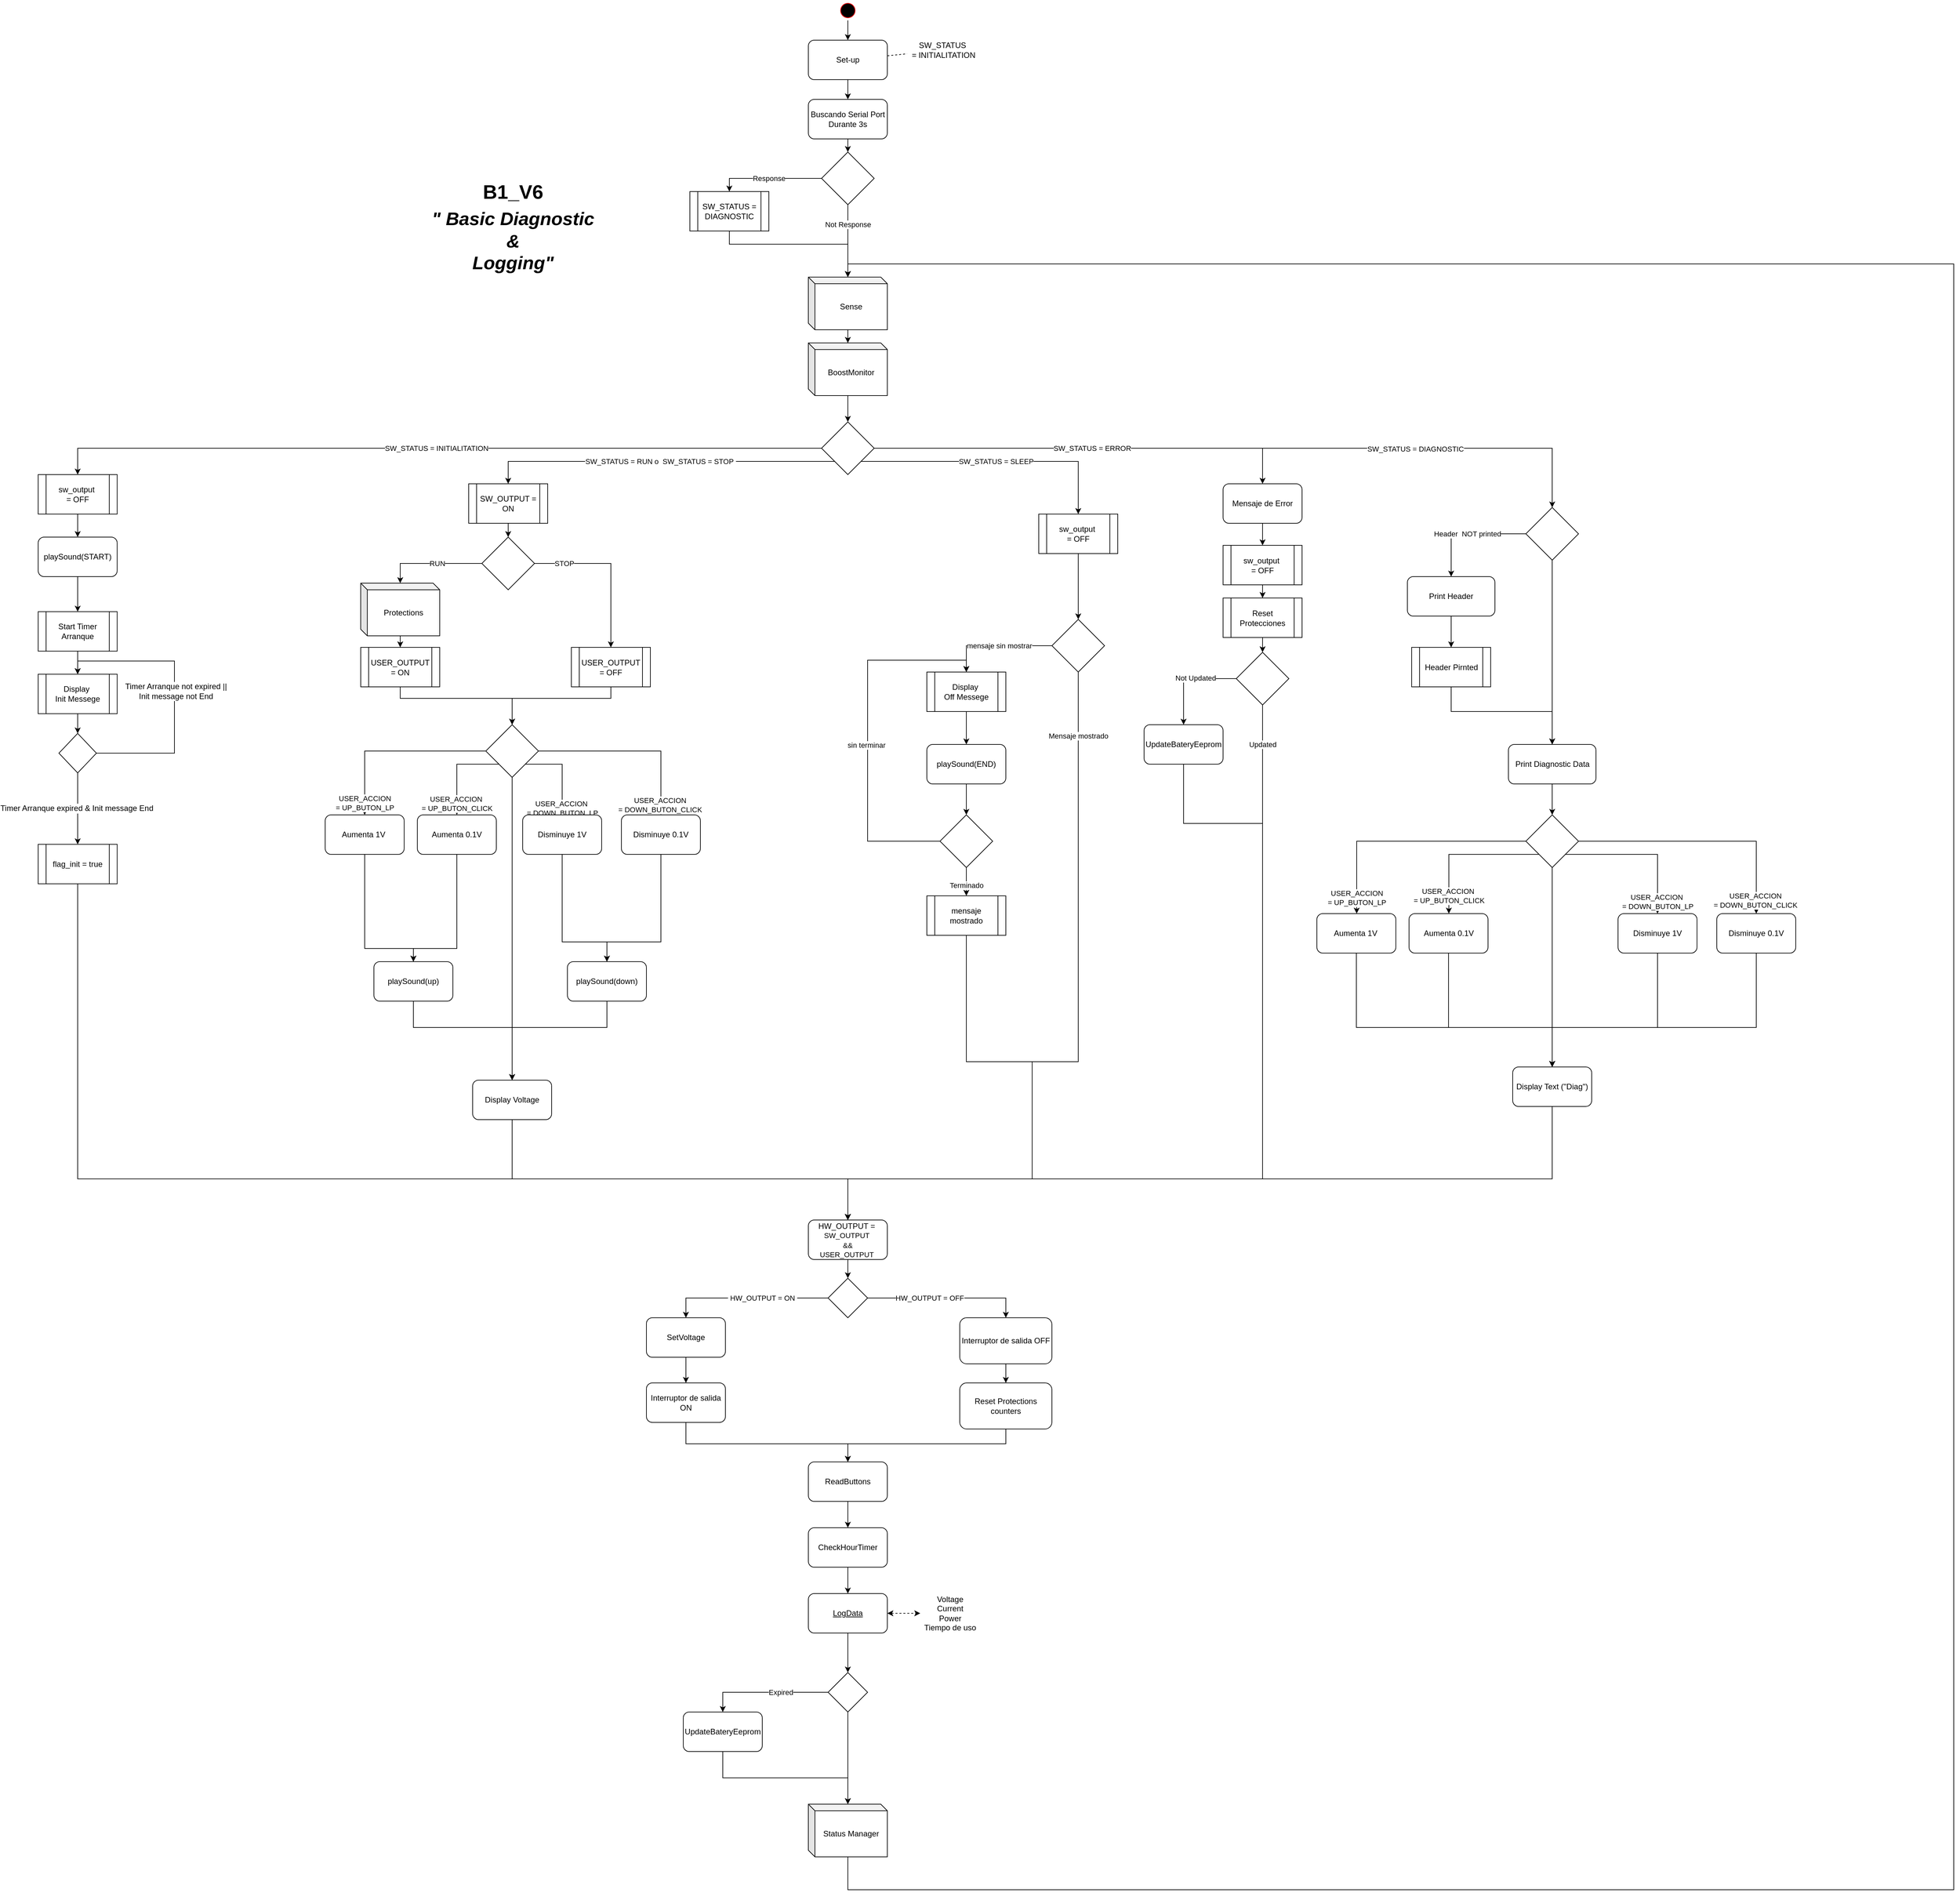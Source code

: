 <mxfile version="13.2.2" type="device" pages="4"><diagram name="B1_V6" id="glGocLATi1if9tQTDRDP"><mxGraphModel dx="4770" dy="1837" grid="1" gridSize="10" guides="1" tooltips="0" connect="1" arrows="1" fold="1" page="0" pageScale="1" pageWidth="1169" pageHeight="827" math="0" shadow="0"><root><mxCell id="KJZN4QSeBZsimf8XrtOt-0"/><mxCell id="KJZN4QSeBZsimf8XrtOt-1" parent="KJZN4QSeBZsimf8XrtOt-0"/><mxCell id="KJZN4QSeBZsimf8XrtOt-32" style="edgeStyle=orthogonalEdgeStyle;rounded=0;orthogonalLoop=1;jettySize=auto;html=1;" parent="KJZN4QSeBZsimf8XrtOt-1" source="KJZN4QSeBZsimf8XrtOt-4" target="KJZN4QSeBZsimf8XrtOt-31" edge="1"><mxGeometry relative="1" as="geometry"/></mxCell><mxCell id="KJZN4QSeBZsimf8XrtOt-4" value="" style="ellipse;html=1;shape=startState;fillColor=#000000;strokeColor=#ff0000;" parent="KJZN4QSeBZsimf8XrtOt-1" vertex="1"><mxGeometry x="-1055" y="-240" width="30" height="30" as="geometry"/></mxCell><mxCell id="KJZN4QSeBZsimf8XrtOt-5" value="B1_V6" style="text;html=1;align=center;verticalAlign=middle;resizable=0;points=[];autosize=1;horizontal=1;fontSize=30;fontStyle=1" parent="KJZN4QSeBZsimf8XrtOt-1" vertex="1"><mxGeometry x="-1604" y="30" width="110" height="40" as="geometry"/></mxCell><mxCell id="KJZN4QSeBZsimf8XrtOt-10" value="&quot; Basic Diagnostic &lt;br&gt;&amp;amp;&lt;br&gt;Logging&quot;" style="text;html=1;align=center;verticalAlign=middle;resizable=0;points=[];autosize=1;horizontal=1;fontSize=28;fontStyle=3" parent="KJZN4QSeBZsimf8XrtOt-1" vertex="1"><mxGeometry x="-1679" y="70" width="260" height="110" as="geometry"/></mxCell><mxCell id="jaCGJIhByV2iJYmkqptb-1" style="edgeStyle=orthogonalEdgeStyle;rounded=0;orthogonalLoop=1;jettySize=auto;html=1;" parent="KJZN4QSeBZsimf8XrtOt-1" source="KJZN4QSeBZsimf8XrtOt-31" target="xvpuPWjoxFshzSVPssFp-0" edge="1"><mxGeometry relative="1" as="geometry"><mxPoint x="-1040" y="20" as="targetPoint"/></mxGeometry></mxCell><mxCell id="KJZN4QSeBZsimf8XrtOt-31" value="Set-up" style="rounded=1;whiteSpace=wrap;html=1;" parent="KJZN4QSeBZsimf8XrtOt-1" vertex="1"><mxGeometry x="-1100" y="-180" width="120" height="60" as="geometry"/></mxCell><mxCell id="KJZN4QSeBZsimf8XrtOt-36" value="SW_STATUS = INITIALITATION" style="edgeStyle=orthogonalEdgeStyle;rounded=0;orthogonalLoop=1;jettySize=auto;html=1;" parent="KJZN4QSeBZsimf8XrtOt-1" source="KJZN4QSeBZsimf8XrtOt-33" target="KrmIJJNTHYVdKuvQiynX-14" edge="1"><mxGeometry relative="1" as="geometry"><mxPoint x="-1490" y="540" as="targetPoint"/><Array as="points"><mxPoint x="-2210" y="440"/><mxPoint x="-2210" y="524"/></Array></mxGeometry></mxCell><mxCell id="_vSy-FpbOcEKtkJC-ArK-12" value="SW_STATUS = RUN o&amp;nbsp; SW_STATUS = STOP&amp;nbsp;&lt;span style=&quot;color: rgba(0 , 0 , 0 , 0) ; font-family: monospace ; font-size: 0px ; background-color: rgb(248 , 249 , 250)&quot;&gt;%3CmxGraphModel%3E%3Croot%3E%3CmxCell%20id%3D%220%22%2F%3E%3CmxCell%20id%3D%221%22%20parent%3D%220%22%2F%3E%3CUserObject%20label%3D%22Protections%22%20id%3D%222%22%3E%3CmxCell%20style%3D%22shape%3Dcube%3BwhiteSpace%3Dwrap%3Bhtml%3D1%3BboundedLbl%3D1%3BbackgroundOutline%3D1%3BdarkOpacity%3D0.05%3BdarkOpacity2%3D0.1%3Bsize%3D10%3B%22%20vertex%3D%221%22%20parent%3D%221%22%3E%3CmxGeometry%20x%3D%22-1100%22%20y%3D%22300%22%20width%3D%22120%22%20height%3D%2280%22%20as%3D%22geometry%22%2F%3E%3C%2FmxCell%3E%3C%2FUserObject%3E%3C%2Froot%3E%3C%2FmxGraphModel%3SW&lt;/span&gt;&lt;span style=&quot;color: rgba(0 , 0 , 0 , 0) ; font-family: monospace ; font-size: 0px ; background-color: rgb(248 , 249 , 250)&quot;&gt;%3CmxGraphModel%3E%3Croot%3E%3CmxCell%20id%3D%220%22%2F%3E%3CmxCell%20id%3D%221%22%20parent%3D%220%22%2F%3E%3CUserObject%20label%3D%22Protections%22%20id%3D%222%22%3E%3CmxCell%20style%3D%22shape%3Dcube%3BwhiteSpace%3Dwrap%3Bhtml%3D1%3BboundedLbl%3D1%3BbackgroundOutline%3D1%3BdarkOpacity%3D0.05%3BdarkOpacity2%3D0.1%3Bsize%3D10%3B%22%20vertex%3D%221%22%20parent%3D%221%22%3E%3CmxGeometry%20x%3D%22-1100%22%20y%3D%22300%22%20width%3D%22120%22%20height%3D%2280%22%20as%3D%22geometry%22%2F%3E%3C%2FmxCell%3E%3C%2FUserObject%3E%3C%2Froot%3E%3C%2FmxGraphModel%3E&lt;/span&gt;" style="edgeStyle=orthogonalEdgeStyle;rounded=0;orthogonalLoop=1;jettySize=auto;html=1;" parent="KJZN4QSeBZsimf8XrtOt-1" source="KJZN4QSeBZsimf8XrtOt-33" target="KrmIJJNTHYVdKuvQiynX-10" edge="1"><mxGeometry relative="1" as="geometry"><mxPoint x="-1554" y="500" as="targetPoint"/><Array as="points"><mxPoint x="-1556" y="460"/><mxPoint x="-1556" y="510"/></Array></mxGeometry></mxCell><mxCell id="NyqkF-gbz-_48I7BSh4u-46" value="SW_STATUS = SLEEP" style="edgeStyle=orthogonalEdgeStyle;rounded=0;orthogonalLoop=1;jettySize=auto;html=1;exitX=1;exitY=1;exitDx=0;exitDy=0;" parent="KJZN4QSeBZsimf8XrtOt-1" source="KJZN4QSeBZsimf8XrtOt-33" target="KrmIJJNTHYVdKuvQiynX-12" edge="1"><mxGeometry relative="1" as="geometry"><mxPoint x="-690" y="510" as="targetPoint"/></mxGeometry></mxCell><mxCell id="xvpuPWjoxFshzSVPssFp-16" style="edgeStyle=orthogonalEdgeStyle;rounded=0;orthogonalLoop=1;jettySize=auto;html=1;" parent="KJZN4QSeBZsimf8XrtOt-1" source="KJZN4QSeBZsimf8XrtOt-33" target="xvpuPWjoxFshzSVPssFp-11" edge="1"><mxGeometry relative="1" as="geometry"/></mxCell><mxCell id="xvpuPWjoxFshzSVPssFp-17" value="SW_STATUS = DIAGNOSTIC" style="edgeLabel;html=1;align=center;verticalAlign=middle;resizable=0;points=[];" parent="xvpuPWjoxFshzSVPssFp-16" vertex="1" connectable="0"><mxGeometry x="0.468" y="-1" relative="1" as="geometry"><mxPoint as="offset"/></mxGeometry></mxCell><mxCell id="KJZN4QSeBZsimf8XrtOt-33" value="" style="rhombus;whiteSpace=wrap;html=1;" parent="KJZN4QSeBZsimf8XrtOt-1" vertex="1"><mxGeometry x="-1080" y="400" width="80" height="80" as="geometry"/></mxCell><mxCell id="_vSy-FpbOcEKtkJC-ArK-7" style="edgeStyle=orthogonalEdgeStyle;rounded=0;orthogonalLoop=1;jettySize=auto;html=1;" parent="KJZN4QSeBZsimf8XrtOt-1" source="_vSy-FpbOcEKtkJC-ArK-0" target="_vSy-FpbOcEKtkJC-ArK-6" edge="1"><mxGeometry relative="1" as="geometry"/></mxCell><mxCell id="_vSy-FpbOcEKtkJC-ArK-0" value="Start Timer Arranque" style="shape=process;whiteSpace=wrap;html=1;backgroundOutline=1;" parent="KJZN4QSeBZsimf8XrtOt-1" vertex="1"><mxGeometry x="-2270" y="688.27" width="120" height="60" as="geometry"/></mxCell><mxCell id="_vSy-FpbOcEKtkJC-ArK-2" style="edgeStyle=orthogonalEdgeStyle;rounded=0;orthogonalLoop=1;jettySize=auto;html=1;fontSize=12;" parent="KJZN4QSeBZsimf8XrtOt-1" source="_vSy-FpbOcEKtkJC-ArK-4" target="_vSy-FpbOcEKtkJC-ArK-6" edge="1"><mxGeometry relative="1" as="geometry"><Array as="points"><mxPoint x="-2063" y="903.27"/><mxPoint x="-2063" y="763.27"/><mxPoint x="-2210" y="763.27"/></Array></mxGeometry></mxCell><mxCell id="_vSy-FpbOcEKtkJC-ArK-3" value="Timer Arranque not expired || &lt;br&gt;Init message not End" style="edgeLabel;html=1;align=center;verticalAlign=middle;resizable=0;points=[];fontSize=12;" parent="_vSy-FpbOcEKtkJC-ArK-2" vertex="1" connectable="0"><mxGeometry x="-0.21" y="-2" relative="1" as="geometry"><mxPoint y="-45.17" as="offset"/></mxGeometry></mxCell><mxCell id="UTd4kLMVd0B-0NjD8isi-1" value="&lt;span style=&quot;color: rgb(0 , 0 , 0) ; font-family: &amp;#34;helvetica&amp;#34; ; font-size: 12px ; font-style: normal ; font-weight: 400 ; letter-spacing: normal ; text-align: center ; text-indent: 0px ; text-transform: none ; word-spacing: 0px ; background-color: rgb(255 , 255 , 255) ; display: inline ; float: none&quot;&gt;Timer Arranque expired &amp;amp; Init message End&amp;nbsp;&lt;/span&gt;" style="edgeStyle=orthogonalEdgeStyle;rounded=0;orthogonalLoop=1;jettySize=auto;html=1;fontSize=12;" parent="KJZN4QSeBZsimf8XrtOt-1" source="_vSy-FpbOcEKtkJC-ArK-4" target="UTd4kLMVd0B-0NjD8isi-0" edge="1"><mxGeometry relative="1" as="geometry"/></mxCell><mxCell id="_vSy-FpbOcEKtkJC-ArK-4" value="" style="rhombus;whiteSpace=wrap;html=1;fontSize=28;" parent="KJZN4QSeBZsimf8XrtOt-1" vertex="1"><mxGeometry x="-2238.5" y="873.27" width="57" height="60" as="geometry"/></mxCell><mxCell id="_vSy-FpbOcEKtkJC-ArK-8" style="edgeStyle=orthogonalEdgeStyle;rounded=0;orthogonalLoop=1;jettySize=auto;html=1;" parent="KJZN4QSeBZsimf8XrtOt-1" source="_vSy-FpbOcEKtkJC-ArK-6" target="_vSy-FpbOcEKtkJC-ArK-4" edge="1"><mxGeometry relative="1" as="geometry"/></mxCell><mxCell id="_vSy-FpbOcEKtkJC-ArK-6" value="Display&amp;nbsp;&lt;br&gt;Init Messege" style="shape=process;whiteSpace=wrap;html=1;backgroundOutline=1;" parent="KJZN4QSeBZsimf8XrtOt-1" vertex="1"><mxGeometry x="-2270" y="783.27" width="120" height="60" as="geometry"/></mxCell><mxCell id="NyqkF-gbz-_48I7BSh4u-9" style="edgeStyle=orthogonalEdgeStyle;rounded=0;orthogonalLoop=1;jettySize=auto;html=1;" parent="KJZN4QSeBZsimf8XrtOt-1" source="UTd4kLMVd0B-0NjD8isi-0" edge="1"><mxGeometry relative="1" as="geometry"><mxPoint x="-1040.0" y="1612.5" as="targetPoint"/><Array as="points"><mxPoint x="-2210" y="1550"/><mxPoint x="-1040" y="1550"/></Array><mxPoint x="-2209.967" y="1364.24" as="sourcePoint"/></mxGeometry></mxCell><mxCell id="jaCGJIhByV2iJYmkqptb-2" style="edgeStyle=orthogonalEdgeStyle;rounded=0;orthogonalLoop=1;jettySize=auto;html=1;" parent="KJZN4QSeBZsimf8XrtOt-1" source="BdTzx2jqWgnnfkIgsNBx-0" target="KJZN4QSeBZsimf8XrtOt-33" edge="1"><mxGeometry relative="1" as="geometry"><mxPoint x="-1039.941" y="280.0" as="sourcePoint"/><mxPoint x="-1040.059" y="300.059" as="targetPoint"/></mxGeometry></mxCell><mxCell id="NyqkF-gbz-_48I7BSh4u-0" value="" style="rhombus;whiteSpace=wrap;html=1;" parent="KJZN4QSeBZsimf8XrtOt-1" vertex="1"><mxGeometry x="-1070" y="1701" width="60" height="60" as="geometry"/></mxCell><mxCell id="NyqkF-gbz-_48I7BSh4u-1" value="&amp;nbsp;HW_OUTPUT = ON&amp;nbsp;" style="edgeStyle=orthogonalEdgeStyle;rounded=0;orthogonalLoop=1;jettySize=auto;html=1;" parent="KJZN4QSeBZsimf8XrtOt-1" source="NyqkF-gbz-_48I7BSh4u-0" target="NyqkF-gbz-_48I7BSh4u-5" edge="1"><mxGeometry x="-0.187" relative="1" as="geometry"><mxPoint x="-1256" y="1641" as="targetPoint"/><Array as="points"><mxPoint x="-1286" y="1731"/></Array><mxPoint as="offset"/></mxGeometry></mxCell><mxCell id="NyqkF-gbz-_48I7BSh4u-2" value="HW_OUTPUT = OFF" style="edgeStyle=orthogonalEdgeStyle;rounded=0;orthogonalLoop=1;jettySize=auto;html=1;" parent="KJZN4QSeBZsimf8XrtOt-1" source="NyqkF-gbz-_48I7BSh4u-0" target="NyqkF-gbz-_48I7BSh4u-6" edge="1"><mxGeometry x="-0.218" relative="1" as="geometry"><mxPoint x="-893" y="1750" as="targetPoint"/><Array as="points"><mxPoint x="-800" y="1731.5"/></Array><mxPoint as="offset"/></mxGeometry></mxCell><mxCell id="cbW24bWSP_oCrNT920_E-2" style="edgeStyle=orthogonalEdgeStyle;rounded=0;orthogonalLoop=1;jettySize=auto;html=1;" parent="KJZN4QSeBZsimf8XrtOt-1" source="NyqkF-gbz-_48I7BSh4u-3" target="cbW24bWSP_oCrNT920_E-0" edge="1"><mxGeometry relative="1" as="geometry"><Array as="points"><mxPoint x="-1286" y="1952.5"/><mxPoint x="-1040" y="1952.5"/></Array></mxGeometry></mxCell><mxCell id="NyqkF-gbz-_48I7BSh4u-3" value="Interruptor de salida ON" style="rounded=1;whiteSpace=wrap;html=1;" parent="KJZN4QSeBZsimf8XrtOt-1" vertex="1"><mxGeometry x="-1346" y="1860" width="120" height="60" as="geometry"/></mxCell><mxCell id="NyqkF-gbz-_48I7BSh4u-4" style="edgeStyle=orthogonalEdgeStyle;rounded=0;orthogonalLoop=1;jettySize=auto;html=1;" parent="KJZN4QSeBZsimf8XrtOt-1" source="NyqkF-gbz-_48I7BSh4u-5" target="NyqkF-gbz-_48I7BSh4u-3" edge="1"><mxGeometry relative="1" as="geometry"/></mxCell><mxCell id="NyqkF-gbz-_48I7BSh4u-5" value="SetVoltage" style="rounded=1;whiteSpace=wrap;html=1;" parent="KJZN4QSeBZsimf8XrtOt-1" vertex="1"><mxGeometry x="-1346" y="1761" width="120" height="60" as="geometry"/></mxCell><mxCell id="cbW24bWSP_oCrNT920_E-1" style="edgeStyle=orthogonalEdgeStyle;rounded=0;orthogonalLoop=1;jettySize=auto;html=1;" parent="KJZN4QSeBZsimf8XrtOt-1" source="KNQbeI_EjnVi1IZX2qGa-0" target="cbW24bWSP_oCrNT920_E-0" edge="1"><mxGeometry relative="1" as="geometry"><Array as="points"><mxPoint x="-1040" y="1952.5"/></Array></mxGeometry></mxCell><mxCell id="KNQbeI_EjnVi1IZX2qGa-1" style="edgeStyle=orthogonalEdgeStyle;rounded=0;orthogonalLoop=1;jettySize=auto;html=1;endArrow=classic;endFill=1;fontSize=12;" parent="KJZN4QSeBZsimf8XrtOt-1" source="NyqkF-gbz-_48I7BSh4u-6" target="KNQbeI_EjnVi1IZX2qGa-0" edge="1"><mxGeometry relative="1" as="geometry"/></mxCell><mxCell id="NyqkF-gbz-_48I7BSh4u-6" value="Interruptor de salida OFF" style="rounded=1;whiteSpace=wrap;html=1;" parent="KJZN4QSeBZsimf8XrtOt-1" vertex="1"><mxGeometry x="-870" y="1761" width="140" height="70" as="geometry"/></mxCell><mxCell id="NyqkF-gbz-_48I7BSh4u-14" value="USER_ACCION &lt;br&gt;= UP_BUTON_LP" style="edgeStyle=orthogonalEdgeStyle;rounded=0;orthogonalLoop=1;jettySize=auto;html=1;" parent="KJZN4QSeBZsimf8XrtOt-1" source="NyqkF-gbz-_48I7BSh4u-10" target="NyqkF-gbz-_48I7BSh4u-31" edge="1"><mxGeometry x="0.87" relative="1" as="geometry"><mxPoint x="-1950" y="1000" as="targetPoint"/><Array as="points"><mxPoint x="-1774" y="900"/></Array><mxPoint as="offset"/></mxGeometry></mxCell><mxCell id="NyqkF-gbz-_48I7BSh4u-16" value="&lt;span style=&quot;color: rgb(0 , 0 , 0) ; font-family: &amp;#34;helvetica&amp;#34; ; font-size: 11px ; font-style: normal ; font-weight: 400 ; letter-spacing: normal ; text-align: center ; text-indent: 0px ; text-transform: none ; word-spacing: 0px ; background-color: rgb(255 , 255 , 255) ; display: inline ; float: none&quot;&gt;USER_ACCION&lt;span&gt;&amp;nbsp;&lt;/span&gt;&lt;/span&gt;&lt;br style=&quot;color: rgb(0 , 0 , 0) ; font-family: &amp;#34;helvetica&amp;#34; ; font-size: 11px ; font-style: normal ; font-weight: 400 ; letter-spacing: normal ; text-align: center ; text-indent: 0px ; text-transform: none ; word-spacing: 0px&quot;&gt;&lt;span style=&quot;color: rgb(0 , 0 , 0) ; font-family: &amp;#34;helvetica&amp;#34; ; font-size: 11px ; font-style: normal ; font-weight: 400 ; letter-spacing: normal ; text-align: center ; text-indent: 0px ; text-transform: none ; word-spacing: 0px ; background-color: rgb(255 , 255 , 255) ; display: inline ; float: none&quot;&gt;= UP_BUTON_CLICK&lt;/span&gt;" style="edgeStyle=orthogonalEdgeStyle;rounded=0;orthogonalLoop=1;jettySize=auto;html=1;exitX=0;exitY=1;exitDx=0;exitDy=0;" parent="KJZN4QSeBZsimf8XrtOt-1" source="NyqkF-gbz-_48I7BSh4u-10" target="NyqkF-gbz-_48I7BSh4u-32" edge="1"><mxGeometry x="0.759" relative="1" as="geometry"><mxPoint x="-1790" y="1000" as="targetPoint"/><Array as="points"><mxPoint x="-1634" y="920"/></Array><mxPoint as="offset"/></mxGeometry></mxCell><mxCell id="NyqkF-gbz-_48I7BSh4u-18" value="&lt;span style=&quot;color: rgb(0 , 0 , 0) ; font-family: &amp;#34;helvetica&amp;#34; ; font-size: 11px ; font-style: normal ; font-weight: 400 ; letter-spacing: normal ; text-align: center ; text-indent: 0px ; text-transform: none ; word-spacing: 0px ; background-color: rgb(255 , 255 , 255) ; display: inline ; float: none&quot;&gt;USER_ACCION&lt;span&gt;&amp;nbsp;&lt;/span&gt;&lt;/span&gt;&lt;br style=&quot;color: rgb(0 , 0 , 0) ; font-family: &amp;#34;helvetica&amp;#34; ; font-size: 11px ; font-style: normal ; font-weight: 400 ; letter-spacing: normal ; text-align: center ; text-indent: 0px ; text-transform: none ; word-spacing: 0px&quot;&gt;&lt;span style=&quot;color: rgb(0 , 0 , 0) ; font-family: &amp;#34;helvetica&amp;#34; ; font-size: 11px ; font-style: normal ; font-weight: 400 ; letter-spacing: normal ; text-align: center ; text-indent: 0px ; text-transform: none ; word-spacing: 0px ; background-color: rgb(255 , 255 , 255) ; display: inline ; float: none&quot;&gt;= DOWN_BUTON_LP&lt;/span&gt;" style="edgeStyle=orthogonalEdgeStyle;rounded=0;orthogonalLoop=1;jettySize=auto;html=1;exitX=1;exitY=1;exitDx=0;exitDy=0;" parent="KJZN4QSeBZsimf8XrtOt-1" source="NyqkF-gbz-_48I7BSh4u-10" target="NyqkF-gbz-_48I7BSh4u-35" edge="1"><mxGeometry x="0.841" relative="1" as="geometry"><mxPoint x="-1310" y="1010" as="targetPoint"/><Array as="points"><mxPoint x="-1474" y="920"/></Array><mxPoint as="offset"/></mxGeometry></mxCell><mxCell id="NyqkF-gbz-_48I7BSh4u-20" value="&lt;span style=&quot;color: rgb(0 , 0 , 0) ; font-size: 11px ; font-style: normal ; font-weight: 400 ; letter-spacing: normal ; text-align: center ; text-indent: 0px ; text-transform: none ; word-spacing: 0px ; background-color: rgb(255 , 255 , 255) ; font-family: &amp;#34;helvetica&amp;#34; ; display: inline ; float: none&quot;&gt;USER_ACCION&lt;span&gt;&amp;nbsp;&lt;/span&gt;&lt;/span&gt;&lt;br style=&quot;color: rgb(0 , 0 , 0) ; font-size: 11px ; font-style: normal ; font-weight: 400 ; letter-spacing: normal ; text-align: center ; text-indent: 0px ; text-transform: none ; word-spacing: 0px ; font-family: &amp;#34;helvetica&amp;#34;&quot;&gt;&lt;span style=&quot;color: rgb(0 , 0 , 0) ; font-size: 11px ; font-style: normal ; font-weight: 400 ; letter-spacing: normal ; text-align: center ; text-indent: 0px ; text-transform: none ; word-spacing: 0px ; background-color: rgb(255 , 255 , 255) ; font-family: &amp;#34;helvetica&amp;#34; ; display: inline ; float: none&quot;&gt;= DOWN_BUTON_CLICK&amp;nbsp;&lt;/span&gt;" style="edgeStyle=orthogonalEdgeStyle;rounded=0;orthogonalLoop=1;jettySize=auto;html=1;" parent="KJZN4QSeBZsimf8XrtOt-1" source="NyqkF-gbz-_48I7BSh4u-10" target="NyqkF-gbz-_48I7BSh4u-36" edge="1"><mxGeometry x="0.895" relative="1" as="geometry"><mxPoint x="-1150" y="1010" as="targetPoint"/><Array as="points"><mxPoint x="-1324" y="900"/></Array><mxPoint as="offset"/></mxGeometry></mxCell><mxCell id="NyqkF-gbz-_48I7BSh4u-10" value="" style="rhombus;whiteSpace=wrap;html=1;" parent="KJZN4QSeBZsimf8XrtOt-1" vertex="1"><mxGeometry x="-1590" y="860" width="80" height="80" as="geometry"/></mxCell><mxCell id="NyqkF-gbz-_48I7BSh4u-37" style="edgeStyle=orthogonalEdgeStyle;rounded=0;orthogonalLoop=1;jettySize=auto;html=1;" parent="KJZN4QSeBZsimf8XrtOt-1" source="NyqkF-gbz-_48I7BSh4u-31" target="GLnvZfxHvNk9bzIlUB6R-5" edge="1"><mxGeometry relative="1" as="geometry"><mxPoint x="-1546" y="1152.5" as="targetPoint"/><Array as="points"><mxPoint x="-1774" y="1200"/><mxPoint x="-1700" y="1200"/></Array></mxGeometry></mxCell><mxCell id="NyqkF-gbz-_48I7BSh4u-31" value="Aumenta 1V&amp;nbsp;" style="rounded=1;whiteSpace=wrap;html=1;align=center;" parent="KJZN4QSeBZsimf8XrtOt-1" vertex="1"><mxGeometry x="-1834" y="997" width="120" height="60" as="geometry"/></mxCell><mxCell id="NyqkF-gbz-_48I7BSh4u-38" style="edgeStyle=orthogonalEdgeStyle;rounded=0;orthogonalLoop=1;jettySize=auto;html=1;" parent="KJZN4QSeBZsimf8XrtOt-1" source="NyqkF-gbz-_48I7BSh4u-32" target="GLnvZfxHvNk9bzIlUB6R-5" edge="1"><mxGeometry relative="1" as="geometry"><mxPoint x="-1546" y="1152.5" as="targetPoint"/><Array as="points"><mxPoint x="-1634" y="1200"/><mxPoint x="-1700" y="1200"/></Array></mxGeometry></mxCell><mxCell id="NyqkF-gbz-_48I7BSh4u-32" value="Aumenta 0.1V" style="rounded=1;whiteSpace=wrap;html=1;align=center;" parent="KJZN4QSeBZsimf8XrtOt-1" vertex="1"><mxGeometry x="-1694" y="997" width="120" height="60" as="geometry"/></mxCell><mxCell id="NyqkF-gbz-_48I7BSh4u-41" style="edgeStyle=orthogonalEdgeStyle;rounded=0;orthogonalLoop=1;jettySize=auto;html=1;" parent="KJZN4QSeBZsimf8XrtOt-1" source="NyqkF-gbz-_48I7BSh4u-35" target="GLnvZfxHvNk9bzIlUB6R-6" edge="1"><mxGeometry relative="1" as="geometry"><mxPoint x="-1546" y="1152.5" as="targetPoint"/><Array as="points"><mxPoint x="-1474" y="1190"/><mxPoint x="-1406" y="1190"/></Array></mxGeometry></mxCell><mxCell id="NyqkF-gbz-_48I7BSh4u-35" value="Disminuye 1V" style="rounded=1;whiteSpace=wrap;html=1;align=center;" parent="KJZN4QSeBZsimf8XrtOt-1" vertex="1"><mxGeometry x="-1534" y="997" width="120" height="60" as="geometry"/></mxCell><mxCell id="NyqkF-gbz-_48I7BSh4u-36" value="Disminuye 0.1V" style="rounded=1;whiteSpace=wrap;html=1;align=center;" parent="KJZN4QSeBZsimf8XrtOt-1" vertex="1"><mxGeometry x="-1384" y="997" width="120" height="60" as="geometry"/></mxCell><mxCell id="BdTzx2jqWgnnfkIgsNBx-3" style="edgeStyle=orthogonalEdgeStyle;rounded=0;orthogonalLoop=1;jettySize=auto;html=1;" parent="KJZN4QSeBZsimf8XrtOt-1" source="NyqkF-gbz-_48I7BSh4u-48" target="BdTzx2jqWgnnfkIgsNBx-2" edge="1"><mxGeometry relative="1" as="geometry"/></mxCell><mxCell id="NyqkF-gbz-_48I7BSh4u-48" value="Mensaje de Error" style="rounded=1;whiteSpace=wrap;html=1;align=center;" parent="KJZN4QSeBZsimf8XrtOt-1" vertex="1"><mxGeometry x="-470" y="494.0" width="120" height="60" as="geometry"/></mxCell><mxCell id="NyqkF-gbz-_48I7BSh4u-69" style="edgeStyle=orthogonalEdgeStyle;rounded=0;orthogonalLoop=1;jettySize=auto;html=1;" parent="KJZN4QSeBZsimf8XrtOt-1" source="cbW24bWSP_oCrNT920_E-14" edge="1"><mxGeometry relative="1" as="geometry"><Array as="points"><mxPoint x="-1040" y="1552.5"/><mxPoint x="-1040" y="1642.5"/></Array><mxPoint x="-1040.0" y="1642.5" as="targetPoint"/></mxGeometry></mxCell><mxCell id="NyqkF-gbz-_48I7BSh4u-65" value="Display Voltage" style="rounded=1;whiteSpace=wrap;html=1;" parent="KJZN4QSeBZsimf8XrtOt-1" vertex="1"><mxGeometry x="-1610" y="1400" width="120" height="60" as="geometry"/></mxCell><mxCell id="NyqkF-gbz-_48I7BSh4u-74" value="mensaje sin mostrar" style="edgeStyle=orthogonalEdgeStyle;rounded=0;orthogonalLoop=1;jettySize=auto;html=1;" parent="KJZN4QSeBZsimf8XrtOt-1" source="NyqkF-gbz-_48I7BSh4u-70" target="NyqkF-gbz-_48I7BSh4u-75" edge="1"><mxGeometry x="-0.059" relative="1" as="geometry"><mxPoint x="-860" y="812.5" as="targetPoint"/><Array as="points"><mxPoint x="-860" y="740.5"/></Array><mxPoint as="offset"/></mxGeometry></mxCell><mxCell id="NyqkF-gbz-_48I7BSh4u-87" value="Mensaje mostrado" style="edgeStyle=orthogonalEdgeStyle;rounded=0;orthogonalLoop=1;jettySize=auto;html=1;" parent="KJZN4QSeBZsimf8XrtOt-1" source="NyqkF-gbz-_48I7BSh4u-70" edge="1"><mxGeometry x="-0.836" relative="1" as="geometry"><mxPoint x="-690.0" y="1102.5" as="sourcePoint"/><mxPoint x="-1040.0" y="1612.5" as="targetPoint"/><Array as="points"><mxPoint x="-690" y="1372"/><mxPoint x="-760" y="1372"/><mxPoint x="-760" y="1550"/><mxPoint x="-1040" y="1550"/></Array><mxPoint as="offset"/></mxGeometry></mxCell><mxCell id="NyqkF-gbz-_48I7BSh4u-70" value="" style="rhombus;whiteSpace=wrap;html=1;" parent="KJZN4QSeBZsimf8XrtOt-1" vertex="1"><mxGeometry x="-730" y="700" width="80" height="80" as="geometry"/></mxCell><mxCell id="GLnvZfxHvNk9bzIlUB6R-10" style="edgeStyle=orthogonalEdgeStyle;rounded=0;orthogonalLoop=1;jettySize=auto;html=1;" parent="KJZN4QSeBZsimf8XrtOt-1" source="NyqkF-gbz-_48I7BSh4u-75" target="GLnvZfxHvNk9bzIlUB6R-9" edge="1"><mxGeometry relative="1" as="geometry"/></mxCell><mxCell id="NyqkF-gbz-_48I7BSh4u-75" value="Display&amp;nbsp;&lt;br&gt;Off Messege" style="shape=process;whiteSpace=wrap;html=1;backgroundOutline=1;" parent="KJZN4QSeBZsimf8XrtOt-1" vertex="1"><mxGeometry x="-920" y="780" width="120" height="60" as="geometry"/></mxCell><mxCell id="NyqkF-gbz-_48I7BSh4u-76" style="edgeStyle=orthogonalEdgeStyle;rounded=0;orthogonalLoop=1;jettySize=auto;html=1;" parent="KJZN4QSeBZsimf8XrtOt-1" source="NyqkF-gbz-_48I7BSh4u-36" target="GLnvZfxHvNk9bzIlUB6R-6" edge="1"><mxGeometry relative="1" as="geometry"><mxPoint x="-1149.971" y="1075" as="sourcePoint"/><mxPoint x="-1546" y="1152.5" as="targetPoint"/><Array as="points"><mxPoint x="-1324" y="1190"/><mxPoint x="-1406" y="1190"/></Array></mxGeometry></mxCell><mxCell id="NyqkF-gbz-_48I7BSh4u-81" style="edgeStyle=orthogonalEdgeStyle;rounded=0;orthogonalLoop=1;jettySize=auto;html=1;entryX=0.5;entryY=0;entryDx=0;entryDy=0;exitX=0;exitY=0.5;exitDx=0;exitDy=0;" parent="KJZN4QSeBZsimf8XrtOt-1" source="NyqkF-gbz-_48I7BSh4u-79" target="NyqkF-gbz-_48I7BSh4u-75" edge="1"><mxGeometry relative="1" as="geometry"><Array as="points"><mxPoint x="-1010" y="1037"/><mxPoint x="-1010" y="762"/><mxPoint x="-860" y="762"/></Array></mxGeometry></mxCell><mxCell id="NyqkF-gbz-_48I7BSh4u-86" value="sin terminar" style="edgeLabel;html=1;align=center;verticalAlign=middle;resizable=0;points=[];" parent="NyqkF-gbz-_48I7BSh4u-81" vertex="1" connectable="0"><mxGeometry x="-0.26" y="2" relative="1" as="geometry"><mxPoint y="-52.02" as="offset"/></mxGeometry></mxCell><mxCell id="NyqkF-gbz-_48I7BSh4u-84" value="Terminado" style="edgeStyle=orthogonalEdgeStyle;rounded=0;orthogonalLoop=1;jettySize=auto;html=1;exitX=0.5;exitY=1;exitDx=0;exitDy=0;" parent="KJZN4QSeBZsimf8XrtOt-1" source="NyqkF-gbz-_48I7BSh4u-79" target="NyqkF-gbz-_48I7BSh4u-83" edge="1"><mxGeometry x="0.238" relative="1" as="geometry"><mxPoint as="offset"/></mxGeometry></mxCell><mxCell id="NyqkF-gbz-_48I7BSh4u-79" value="" style="rhombus;whiteSpace=wrap;html=1;" parent="KJZN4QSeBZsimf8XrtOt-1" vertex="1"><mxGeometry x="-900" y="997" width="80" height="80" as="geometry"/></mxCell><mxCell id="NyqkF-gbz-_48I7BSh4u-85" style="edgeStyle=orthogonalEdgeStyle;rounded=0;orthogonalLoop=1;jettySize=auto;html=1;" parent="KJZN4QSeBZsimf8XrtOt-1" source="NyqkF-gbz-_48I7BSh4u-83" edge="1"><mxGeometry relative="1" as="geometry"><mxPoint x="-859.967" y="1345" as="sourcePoint"/><mxPoint x="-1040.0" y="1612.5" as="targetPoint"/><Array as="points"><mxPoint x="-860" y="1372"/><mxPoint x="-760" y="1372"/><mxPoint x="-760" y="1550"/><mxPoint x="-1040" y="1550"/></Array></mxGeometry></mxCell><mxCell id="NyqkF-gbz-_48I7BSh4u-83" value="mensaje mostrado" style="shape=process;whiteSpace=wrap;html=1;backgroundOutline=1;" parent="KJZN4QSeBZsimf8XrtOt-1" vertex="1"><mxGeometry x="-920" y="1120" width="120" height="60" as="geometry"/></mxCell><mxCell id="NyqkF-gbz-_48I7BSh4u-93" style="edgeStyle=orthogonalEdgeStyle;rounded=0;orthogonalLoop=1;jettySize=auto;html=1;" parent="KJZN4QSeBZsimf8XrtOt-1" source="nh4rx67fSPix08oUAfmg-0" edge="1"><mxGeometry relative="1" as="geometry"><Array as="points"><mxPoint x="-530" y="1010"/><mxPoint x="-410" y="1010"/><mxPoint x="-410" y="1550"/><mxPoint x="-1040" y="1550"/></Array><mxPoint x="-409.967" y="1050" as="sourcePoint"/><mxPoint x="-1040.0" y="1612.5" as="targetPoint"/></mxGeometry></mxCell><mxCell id="cbW24bWSP_oCrNT920_E-3" style="edgeStyle=orthogonalEdgeStyle;rounded=0;orthogonalLoop=1;jettySize=auto;html=1;" parent="KJZN4QSeBZsimf8XrtOt-1" source="B-05Loair7Pkp6i9BXt2-10" target="B-05Loair7Pkp6i9BXt2-6" edge="1"><mxGeometry relative="1" as="geometry"><Array as="points"><mxPoint x="-1040" y="2630"/><mxPoint x="640" y="2630"/><mxPoint x="640" y="160"/><mxPoint x="-1040" y="160"/></Array><mxPoint x="-1040.0" y="360" as="targetPoint"/></mxGeometry></mxCell><mxCell id="B-05Loair7Pkp6i9BXt2-11" style="edgeStyle=orthogonalEdgeStyle;rounded=0;orthogonalLoop=1;jettySize=auto;html=1;" parent="KJZN4QSeBZsimf8XrtOt-1" source="cbW24bWSP_oCrNT920_E-0" target="xvpuPWjoxFshzSVPssFp-44" edge="1"><mxGeometry relative="1" as="geometry"/></mxCell><mxCell id="cbW24bWSP_oCrNT920_E-0" value="ReadButtons" style="rounded=1;whiteSpace=wrap;html=1;" parent="KJZN4QSeBZsimf8XrtOt-1" vertex="1"><mxGeometry x="-1100" y="1980" width="120" height="60" as="geometry"/></mxCell><mxCell id="cbW24bWSP_oCrNT920_E-8" value="SW_STATUS&amp;nbsp;&lt;br&gt;= INITIALITATION" style="text;html=1;align=center;verticalAlign=middle;resizable=0;points=[];autosize=1;" parent="KJZN4QSeBZsimf8XrtOt-1" vertex="1"><mxGeometry x="-950" y="-180" width="110" height="30" as="geometry"/></mxCell><mxCell id="cbW24bWSP_oCrNT920_E-9" value="" style="endArrow=none;dashed=1;html=1;" parent="KJZN4QSeBZsimf8XrtOt-1" source="KJZN4QSeBZsimf8XrtOt-31" target="cbW24bWSP_oCrNT920_E-8" edge="1"><mxGeometry width="50" height="50" relative="1" as="geometry"><mxPoint x="-880" y="-30" as="sourcePoint"/><mxPoint x="-830" y="-80" as="targetPoint"/></mxGeometry></mxCell><mxCell id="cbW24bWSP_oCrNT920_E-15" style="edgeStyle=orthogonalEdgeStyle;rounded=0;orthogonalLoop=1;jettySize=auto;html=1;" parent="KJZN4QSeBZsimf8XrtOt-1" source="cbW24bWSP_oCrNT920_E-14" target="NyqkF-gbz-_48I7BSh4u-0" edge="1"><mxGeometry relative="1" as="geometry"/></mxCell><UserObject label="BoostMonitor" link="data:page/id,PWQGfgC5HpiCWX8LgTH9" id="BdTzx2jqWgnnfkIgsNBx-0"><mxCell style="shape=cube;whiteSpace=wrap;html=1;boundedLbl=1;backgroundOutline=1;darkOpacity=0.05;darkOpacity2=0.1;size=10;" parent="KJZN4QSeBZsimf8XrtOt-1" vertex="1"><mxGeometry x="-1100" y="280" width="120" height="80" as="geometry"/></mxCell></UserObject><mxCell id="BdTzx2jqWgnnfkIgsNBx-6" style="edgeStyle=orthogonalEdgeStyle;rounded=0;orthogonalLoop=1;jettySize=auto;html=1;" parent="KJZN4QSeBZsimf8XrtOt-1" source="BdTzx2jqWgnnfkIgsNBx-2" target="BdTzx2jqWgnnfkIgsNBx-5" edge="1"><mxGeometry relative="1" as="geometry"/></mxCell><mxCell id="BdTzx2jqWgnnfkIgsNBx-2" value="sw_output&amp;nbsp;&lt;br&gt;= OFF" style="shape=process;whiteSpace=wrap;html=1;backgroundOutline=1;" parent="KJZN4QSeBZsimf8XrtOt-1" vertex="1"><mxGeometry x="-470" y="587.5" width="120" height="60" as="geometry"/></mxCell><mxCell id="nh4rx67fSPix08oUAfmg-2" style="edgeStyle=orthogonalEdgeStyle;rounded=0;orthogonalLoop=1;jettySize=auto;html=1;" parent="KJZN4QSeBZsimf8XrtOt-1" source="BdTzx2jqWgnnfkIgsNBx-5" target="nh4rx67fSPix08oUAfmg-1" edge="1"><mxGeometry relative="1" as="geometry"/></mxCell><mxCell id="BdTzx2jqWgnnfkIgsNBx-5" value="Reset Protecciones" style="shape=process;whiteSpace=wrap;html=1;backgroundOutline=1;" parent="KJZN4QSeBZsimf8XrtOt-1" vertex="1"><mxGeometry x="-470" y="667.5" width="120" height="60" as="geometry"/></mxCell><mxCell id="B-05Loair7Pkp6i9BXt2-2" style="edgeStyle=orthogonalEdgeStyle;rounded=0;orthogonalLoop=1;jettySize=auto;html=1;" parent="KJZN4QSeBZsimf8XrtOt-1" source="B-05Loair7Pkp6i9BXt2-0" target="B-05Loair7Pkp6i9BXt2-1" edge="1"><mxGeometry relative="1" as="geometry"><Array as="points"><mxPoint x="-1720" y="615"/></Array></mxGeometry></mxCell><mxCell id="B-05Loair7Pkp6i9BXt2-5" value="RUN" style="edgeLabel;html=1;align=center;verticalAlign=middle;resizable=0;points=[];" parent="B-05Loair7Pkp6i9BXt2-2" vertex="1" connectable="0"><mxGeometry x="-0.085" y="-3" relative="1" as="geometry"><mxPoint x="2.19" y="2.98" as="offset"/></mxGeometry></mxCell><mxCell id="B-05Loair7Pkp6i9BXt2-4" value="STOP" style="edgeStyle=orthogonalEdgeStyle;rounded=0;orthogonalLoop=1;jettySize=auto;html=1;" parent="KJZN4QSeBZsimf8XrtOt-1" source="B-05Loair7Pkp6i9BXt2-0" target="KrmIJJNTHYVdKuvQiynX-4" edge="1"><mxGeometry x="-0.633" relative="1" as="geometry"><mxPoint x="-1400" y="680" as="targetPoint"/><Array as="points"><mxPoint x="-1400" y="615"/></Array><mxPoint as="offset"/></mxGeometry></mxCell><mxCell id="B-05Loair7Pkp6i9BXt2-0" value="" style="rhombus;whiteSpace=wrap;html=1;" parent="KJZN4QSeBZsimf8XrtOt-1" vertex="1"><mxGeometry x="-1596" y="575" width="80" height="80" as="geometry"/></mxCell><mxCell id="B-05Loair7Pkp6i9BXt2-3" style="edgeStyle=orthogonalEdgeStyle;rounded=0;orthogonalLoop=1;jettySize=auto;html=1;" parent="KJZN4QSeBZsimf8XrtOt-1" source="KrmIJJNTHYVdKuvQiynX-8" target="NyqkF-gbz-_48I7BSh4u-10" edge="1"><mxGeometry relative="1" as="geometry"><mxPoint x="-1720" y="750" as="sourcePoint"/><Array as="points"><mxPoint x="-1720" y="820"/><mxPoint x="-1550" y="820"/></Array></mxGeometry></mxCell><mxCell id="KrmIJJNTHYVdKuvQiynX-9" style="edgeStyle=orthogonalEdgeStyle;rounded=0;orthogonalLoop=1;jettySize=auto;html=1;fontSize=12;" parent="KJZN4QSeBZsimf8XrtOt-1" source="B-05Loair7Pkp6i9BXt2-1" target="KrmIJJNTHYVdKuvQiynX-8" edge="1"><mxGeometry relative="1" as="geometry"/></mxCell><UserObject label="Protections" link="data:page/id,NWTiNbbwA_urTKzZXyfJ" id="B-05Loair7Pkp6i9BXt2-1"><mxCell style="shape=cube;whiteSpace=wrap;html=1;boundedLbl=1;backgroundOutline=1;darkOpacity=0.05;darkOpacity2=0.1;size=10;" parent="KJZN4QSeBZsimf8XrtOt-1" vertex="1"><mxGeometry x="-1780" y="645" width="120" height="80" as="geometry"/></mxCell></UserObject><mxCell id="B-05Loair7Pkp6i9BXt2-9" style="edgeStyle=orthogonalEdgeStyle;rounded=0;orthogonalLoop=1;jettySize=auto;html=1;entryX=0.5;entryY=0;entryDx=0;entryDy=0;entryPerimeter=0;" parent="KJZN4QSeBZsimf8XrtOt-1" source="B-05Loair7Pkp6i9BXt2-6" target="BdTzx2jqWgnnfkIgsNBx-0" edge="1"><mxGeometry relative="1" as="geometry"/></mxCell><UserObject label="Sense" id="B-05Loair7Pkp6i9BXt2-6"><mxCell style="shape=cube;whiteSpace=wrap;html=1;boundedLbl=1;backgroundOutline=1;darkOpacity=0.05;darkOpacity2=0.1;size=10;" parent="KJZN4QSeBZsimf8XrtOt-1" vertex="1"><mxGeometry x="-1100" y="180" width="120" height="80" as="geometry"/></mxCell></UserObject><UserObject label="Status Manager" link="data:page/id,rvqr-Doow_cSDX-mkZN1" id="B-05Loair7Pkp6i9BXt2-10"><mxCell style="shape=cube;whiteSpace=wrap;html=1;boundedLbl=1;backgroundOutline=1;darkOpacity=0.05;darkOpacity2=0.1;size=10;" parent="KJZN4QSeBZsimf8XrtOt-1" vertex="1"><mxGeometry x="-1100" y="2500" width="120" height="80" as="geometry"/></mxCell></UserObject><mxCell id="cbW24bWSP_oCrNT920_E-14" value="HW_OUTPUT =&amp;nbsp;&lt;br&gt;&lt;span style=&quot;font-size: 11px ; background-color: rgb(255 , 255 , 255)&quot;&gt;SW_OUTPUT&amp;nbsp;&lt;/span&gt;&lt;br style=&quot;font-size: 11px&quot;&gt;&lt;span style=&quot;font-size: 11px ; background-color: rgb(255 , 255 , 255)&quot;&gt;&amp;amp;&amp;amp;&lt;/span&gt;&lt;br style=&quot;font-size: 11px&quot;&gt;&lt;span style=&quot;font-size: 11px ; background-color: rgb(255 , 255 , 255)&quot;&gt;&amp;nbsp;USER_OUTPUT&amp;nbsp;&amp;nbsp;&lt;/span&gt;" style="rounded=1;whiteSpace=wrap;html=1;" parent="KJZN4QSeBZsimf8XrtOt-1" vertex="1"><mxGeometry x="-1100" y="1612.5" width="120" height="60" as="geometry"/></mxCell><mxCell id="KrmIJJNTHYVdKuvQiynX-3" style="edgeStyle=orthogonalEdgeStyle;rounded=0;orthogonalLoop=1;jettySize=auto;html=1;" parent="KJZN4QSeBZsimf8XrtOt-1" source="NyqkF-gbz-_48I7BSh4u-65" target="cbW24bWSP_oCrNT920_E-14" edge="1"><mxGeometry relative="1" as="geometry"><Array as="points"><mxPoint x="-1550" y="1550"/><mxPoint x="-1040" y="1550"/></Array><mxPoint x="-1550" y="1535" as="sourcePoint"/><mxPoint x="-1040.0" y="1642.5" as="targetPoint"/></mxGeometry></mxCell><mxCell id="KrmIJJNTHYVdKuvQiynX-7" style="edgeStyle=orthogonalEdgeStyle;orthogonalLoop=1;jettySize=auto;html=1;entryX=0.5;entryY=0;entryDx=0;entryDy=0;fontSize=12;rounded=0;" parent="KJZN4QSeBZsimf8XrtOt-1" source="KrmIJJNTHYVdKuvQiynX-4" target="NyqkF-gbz-_48I7BSh4u-10" edge="1"><mxGeometry relative="1" as="geometry"><Array as="points"><mxPoint x="-1400" y="820"/><mxPoint x="-1550" y="820"/></Array></mxGeometry></mxCell><mxCell id="KrmIJJNTHYVdKuvQiynX-4" value="USER_OUTPUT = OFF" style="shape=process;whiteSpace=wrap;html=1;backgroundOutline=1;" parent="KJZN4QSeBZsimf8XrtOt-1" vertex="1"><mxGeometry x="-1460" y="742.5" width="120" height="60" as="geometry"/></mxCell><mxCell id="KrmIJJNTHYVdKuvQiynX-8" value="USER_OUTPUT = ON" style="shape=process;whiteSpace=wrap;html=1;backgroundOutline=1;" parent="KJZN4QSeBZsimf8XrtOt-1" vertex="1"><mxGeometry x="-1780" y="742.5" width="120" height="60" as="geometry"/></mxCell><mxCell id="KrmIJJNTHYVdKuvQiynX-11" style="edgeStyle=orthogonalEdgeStyle;rounded=0;orthogonalLoop=1;jettySize=auto;html=1;fontSize=12;" parent="KJZN4QSeBZsimf8XrtOt-1" source="KrmIJJNTHYVdKuvQiynX-10" target="B-05Loair7Pkp6i9BXt2-0" edge="1"><mxGeometry relative="1" as="geometry"/></mxCell><mxCell id="KrmIJJNTHYVdKuvQiynX-10" value="SW_OUTPUT = ON" style="shape=process;whiteSpace=wrap;html=1;backgroundOutline=1;" parent="KJZN4QSeBZsimf8XrtOt-1" vertex="1"><mxGeometry x="-1616" y="494" width="120" height="60" as="geometry"/></mxCell><mxCell id="KrmIJJNTHYVdKuvQiynX-13" style="edgeStyle=orthogonalEdgeStyle;rounded=0;orthogonalLoop=1;jettySize=auto;html=1;fontSize=12;" parent="KJZN4QSeBZsimf8XrtOt-1" source="KrmIJJNTHYVdKuvQiynX-12" target="NyqkF-gbz-_48I7BSh4u-70" edge="1"><mxGeometry relative="1" as="geometry"/></mxCell><mxCell id="KrmIJJNTHYVdKuvQiynX-12" value="sw_output&amp;nbsp;&lt;br&gt;= OFF" style="shape=process;whiteSpace=wrap;html=1;backgroundOutline=1;" parent="KJZN4QSeBZsimf8XrtOt-1" vertex="1"><mxGeometry x="-750" y="540" width="120" height="60" as="geometry"/></mxCell><mxCell id="KrmIJJNTHYVdKuvQiynX-15" style="edgeStyle=orthogonalEdgeStyle;rounded=0;orthogonalLoop=1;jettySize=auto;html=1;fontSize=12;" parent="KJZN4QSeBZsimf8XrtOt-1" source="KrmIJJNTHYVdKuvQiynX-14" target="GLnvZfxHvNk9bzIlUB6R-1" edge="1"><mxGeometry relative="1" as="geometry"/></mxCell><mxCell id="KrmIJJNTHYVdKuvQiynX-14" value="sw_output&amp;nbsp;&lt;br&gt;= OFF" style="shape=process;whiteSpace=wrap;html=1;backgroundOutline=1;" parent="KJZN4QSeBZsimf8XrtOt-1" vertex="1"><mxGeometry x="-2270" y="480" width="120" height="60" as="geometry"/></mxCell><mxCell id="UTd4kLMVd0B-0NjD8isi-0" value="flag_init = true" style="shape=process;whiteSpace=wrap;html=1;backgroundOutline=1;" parent="KJZN4QSeBZsimf8XrtOt-1" vertex="1"><mxGeometry x="-2270" y="1041.74" width="120" height="60" as="geometry"/></mxCell><mxCell id="KNQbeI_EjnVi1IZX2qGa-0" value="Reset Protections counters" style="rounded=1;whiteSpace=wrap;html=1;" parent="KJZN4QSeBZsimf8XrtOt-1" vertex="1"><mxGeometry x="-870" y="1860" width="140" height="70" as="geometry"/></mxCell><mxCell id="GLnvZfxHvNk9bzIlUB6R-2" style="edgeStyle=orthogonalEdgeStyle;rounded=0;orthogonalLoop=1;jettySize=auto;html=1;" parent="KJZN4QSeBZsimf8XrtOt-1" source="GLnvZfxHvNk9bzIlUB6R-1" target="_vSy-FpbOcEKtkJC-ArK-0" edge="1"><mxGeometry relative="1" as="geometry"/></mxCell><mxCell id="GLnvZfxHvNk9bzIlUB6R-1" value="playSound(START)" style="rounded=1;whiteSpace=wrap;html=1;align=center;" parent="KJZN4QSeBZsimf8XrtOt-1" vertex="1"><mxGeometry x="-2270" y="575" width="120" height="60" as="geometry"/></mxCell><mxCell id="GLnvZfxHvNk9bzIlUB6R-4" style="edgeStyle=orthogonalEdgeStyle;rounded=0;orthogonalLoop=1;jettySize=auto;html=1;" parent="KJZN4QSeBZsimf8XrtOt-1" source="NyqkF-gbz-_48I7BSh4u-10" target="NyqkF-gbz-_48I7BSh4u-65" edge="1"><mxGeometry relative="1" as="geometry"><mxPoint x="-1544" y="1210" as="sourcePoint"/><Array as="points"><mxPoint x="-1550" y="1230"/><mxPoint x="-1550" y="1230"/></Array></mxGeometry></mxCell><mxCell id="GLnvZfxHvNk9bzIlUB6R-8" style="edgeStyle=orthogonalEdgeStyle;rounded=0;orthogonalLoop=1;jettySize=auto;html=1;" parent="KJZN4QSeBZsimf8XrtOt-1" source="GLnvZfxHvNk9bzIlUB6R-5" target="NyqkF-gbz-_48I7BSh4u-65" edge="1"><mxGeometry relative="1" as="geometry"><Array as="points"><mxPoint x="-1700" y="1320"/><mxPoint x="-1550" y="1320"/></Array></mxGeometry></mxCell><mxCell id="GLnvZfxHvNk9bzIlUB6R-5" value="playSound(up)" style="rounded=1;whiteSpace=wrap;html=1;" parent="KJZN4QSeBZsimf8XrtOt-1" vertex="1"><mxGeometry x="-1760" y="1220" width="120" height="60" as="geometry"/></mxCell><mxCell id="GLnvZfxHvNk9bzIlUB6R-7" style="edgeStyle=orthogonalEdgeStyle;rounded=0;orthogonalLoop=1;jettySize=auto;html=1;" parent="KJZN4QSeBZsimf8XrtOt-1" source="GLnvZfxHvNk9bzIlUB6R-6" target="NyqkF-gbz-_48I7BSh4u-65" edge="1"><mxGeometry relative="1" as="geometry"><Array as="points"><mxPoint x="-1406" y="1320"/><mxPoint x="-1550" y="1320"/></Array></mxGeometry></mxCell><mxCell id="GLnvZfxHvNk9bzIlUB6R-6" value="playSound(down)" style="rounded=1;whiteSpace=wrap;html=1;" parent="KJZN4QSeBZsimf8XrtOt-1" vertex="1"><mxGeometry x="-1466" y="1220" width="120" height="60" as="geometry"/></mxCell><mxCell id="GLnvZfxHvNk9bzIlUB6R-11" style="edgeStyle=orthogonalEdgeStyle;rounded=0;orthogonalLoop=1;jettySize=auto;html=1;" parent="KJZN4QSeBZsimf8XrtOt-1" source="GLnvZfxHvNk9bzIlUB6R-9" target="NyqkF-gbz-_48I7BSh4u-79" edge="1"><mxGeometry relative="1" as="geometry"/></mxCell><mxCell id="GLnvZfxHvNk9bzIlUB6R-9" value="playSound(END)" style="rounded=1;whiteSpace=wrap;html=1;align=center;" parent="KJZN4QSeBZsimf8XrtOt-1" vertex="1"><mxGeometry x="-920" y="890" width="120" height="60" as="geometry"/></mxCell><mxCell id="xvpuPWjoxFshzSVPssFp-2" style="edgeStyle=orthogonalEdgeStyle;rounded=0;orthogonalLoop=1;jettySize=auto;html=1;" parent="KJZN4QSeBZsimf8XrtOt-1" source="xvpuPWjoxFshzSVPssFp-0" target="xvpuPWjoxFshzSVPssFp-1" edge="1"><mxGeometry relative="1" as="geometry"/></mxCell><mxCell id="xvpuPWjoxFshzSVPssFp-0" value="Buscando Serial Port &lt;br&gt;Durante 3s" style="rounded=1;whiteSpace=wrap;html=1;" parent="KJZN4QSeBZsimf8XrtOt-1" vertex="1"><mxGeometry x="-1100" y="-90" width="120" height="60" as="geometry"/></mxCell><mxCell id="xvpuPWjoxFshzSVPssFp-4" value="Response" style="edgeStyle=orthogonalEdgeStyle;rounded=0;orthogonalLoop=1;jettySize=auto;html=1;" parent="KJZN4QSeBZsimf8XrtOt-1" source="xvpuPWjoxFshzSVPssFp-1" target="xvpuPWjoxFshzSVPssFp-3" edge="1"><mxGeometry relative="1" as="geometry"><Array as="points"><mxPoint x="-1220" y="30"/></Array></mxGeometry></mxCell><mxCell id="xvpuPWjoxFshzSVPssFp-6" value="Not Response" style="edgeStyle=orthogonalEdgeStyle;rounded=0;orthogonalLoop=1;jettySize=auto;html=1;" parent="KJZN4QSeBZsimf8XrtOt-1" source="xvpuPWjoxFshzSVPssFp-1" target="B-05Loair7Pkp6i9BXt2-6" edge="1"><mxGeometry x="-0.455" relative="1" as="geometry"><mxPoint as="offset"/></mxGeometry></mxCell><mxCell id="xvpuPWjoxFshzSVPssFp-1" value="" style="rhombus;whiteSpace=wrap;html=1;" parent="KJZN4QSeBZsimf8XrtOt-1" vertex="1"><mxGeometry x="-1080" y="-10" width="80" height="80" as="geometry"/></mxCell><mxCell id="xvpuPWjoxFshzSVPssFp-5" style="edgeStyle=orthogonalEdgeStyle;rounded=0;orthogonalLoop=1;jettySize=auto;html=1;" parent="KJZN4QSeBZsimf8XrtOt-1" source="xvpuPWjoxFshzSVPssFp-3" target="B-05Loair7Pkp6i9BXt2-6" edge="1"><mxGeometry relative="1" as="geometry"><Array as="points"><mxPoint x="-1220" y="130"/><mxPoint x="-1040" y="130"/></Array></mxGeometry></mxCell><mxCell id="xvpuPWjoxFshzSVPssFp-3" value="SW_STATUS = DIAGNOSTIC" style="shape=process;whiteSpace=wrap;html=1;backgroundOutline=1;" parent="KJZN4QSeBZsimf8XrtOt-1" vertex="1"><mxGeometry x="-1280" y="50" width="120" height="60" as="geometry"/></mxCell><mxCell id="xvpuPWjoxFshzSVPssFp-10" style="edgeStyle=orthogonalEdgeStyle;rounded=0;orthogonalLoop=1;jettySize=auto;html=1;" parent="KJZN4QSeBZsimf8XrtOt-1" source="xvpuPWjoxFshzSVPssFp-7" target="xvpuPWjoxFshzSVPssFp-9" edge="1"><mxGeometry relative="1" as="geometry"/></mxCell><mxCell id="xvpuPWjoxFshzSVPssFp-7" value="Print Header" style="rounded=1;whiteSpace=wrap;html=1;align=center;" parent="KJZN4QSeBZsimf8XrtOt-1" vertex="1"><mxGeometry x="-190" y="635.0" width="133" height="60" as="geometry"/></mxCell><mxCell id="xvpuPWjoxFshzSVPssFp-15" style="edgeStyle=orthogonalEdgeStyle;rounded=0;orthogonalLoop=1;jettySize=auto;html=1;" parent="KJZN4QSeBZsimf8XrtOt-1" source="xvpuPWjoxFshzSVPssFp-9" target="xvpuPWjoxFshzSVPssFp-13" edge="1"><mxGeometry relative="1" as="geometry"><Array as="points"><mxPoint x="-123" y="840"/><mxPoint x="30" y="840"/></Array></mxGeometry></mxCell><mxCell id="xvpuPWjoxFshzSVPssFp-9" value="Header Pirnted" style="shape=process;whiteSpace=wrap;html=1;backgroundOutline=1;" parent="KJZN4QSeBZsimf8XrtOt-1" vertex="1"><mxGeometry x="-183.5" y="742.5" width="120" height="60" as="geometry"/></mxCell><mxCell id="xvpuPWjoxFshzSVPssFp-12" value="Header&amp;nbsp; NOT printed" style="edgeStyle=orthogonalEdgeStyle;rounded=0;orthogonalLoop=1;jettySize=auto;html=1;" parent="KJZN4QSeBZsimf8XrtOt-1" source="xvpuPWjoxFshzSVPssFp-11" target="xvpuPWjoxFshzSVPssFp-7" edge="1"><mxGeometry relative="1" as="geometry"/></mxCell><mxCell id="xvpuPWjoxFshzSVPssFp-14" style="edgeStyle=orthogonalEdgeStyle;rounded=0;orthogonalLoop=1;jettySize=auto;html=1;" parent="KJZN4QSeBZsimf8XrtOt-1" source="xvpuPWjoxFshzSVPssFp-11" target="xvpuPWjoxFshzSVPssFp-13" edge="1"><mxGeometry relative="1" as="geometry"/></mxCell><mxCell id="xvpuPWjoxFshzSVPssFp-11" value="" style="rhombus;whiteSpace=wrap;html=1;" parent="KJZN4QSeBZsimf8XrtOt-1" vertex="1"><mxGeometry x="-10" y="530" width="80" height="80" as="geometry"/></mxCell><mxCell id="xvpuPWjoxFshzSVPssFp-18" style="edgeStyle=orthogonalEdgeStyle;rounded=0;orthogonalLoop=1;jettySize=auto;html=1;" parent="KJZN4QSeBZsimf8XrtOt-1" source="xvpuPWjoxFshzSVPssFp-34" target="cbW24bWSP_oCrNT920_E-14" edge="1"><mxGeometry relative="1" as="geometry"><mxPoint x="30" y="1300" as="sourcePoint"/><Array as="points"><mxPoint x="30" y="1410"/><mxPoint x="30" y="1550"/><mxPoint x="-1040" y="1550"/></Array></mxGeometry></mxCell><mxCell id="xvpuPWjoxFshzSVPssFp-42" style="edgeStyle=orthogonalEdgeStyle;rounded=0;orthogonalLoop=1;jettySize=auto;html=1;" parent="KJZN4QSeBZsimf8XrtOt-1" source="xvpuPWjoxFshzSVPssFp-13" target="xvpuPWjoxFshzSVPssFp-27" edge="1"><mxGeometry relative="1" as="geometry"/></mxCell><mxCell id="xvpuPWjoxFshzSVPssFp-13" value="Print Diagnostic Data" style="rounded=1;whiteSpace=wrap;html=1;align=center;" parent="KJZN4QSeBZsimf8XrtOt-1" vertex="1"><mxGeometry x="-36.5" y="890.0" width="133" height="60" as="geometry"/></mxCell><mxCell id="NyqkF-gbz-_48I7BSh4u-44" value="SW_STATUS = ERROR" style="edgeStyle=orthogonalEdgeStyle;rounded=0;orthogonalLoop=1;jettySize=auto;html=1;" parent="KJZN4QSeBZsimf8XrtOt-1" source="KJZN4QSeBZsimf8XrtOt-33" target="NyqkF-gbz-_48I7BSh4u-48" edge="1"><mxGeometry x="0.025" relative="1" as="geometry"><mxPoint x="-72" y="550.0" as="targetPoint"/><mxPoint x="1" as="offset"/></mxGeometry></mxCell><mxCell id="xvpuPWjoxFshzSVPssFp-19" value="USER_ACCION &lt;br&gt;= UP_BUTON_LP" style="edgeStyle=orthogonalEdgeStyle;rounded=0;orthogonalLoop=1;jettySize=auto;html=1;exitX=0;exitY=0.5;exitDx=0;exitDy=0;" parent="KJZN4QSeBZsimf8XrtOt-1" source="xvpuPWjoxFshzSVPssFp-27" target="xvpuPWjoxFshzSVPssFp-23" edge="1"><mxGeometry x="0.87" relative="1" as="geometry"><mxPoint x="-443.5" y="1150" as="targetPoint"/><Array as="points"><mxPoint x="-267" y="1037"/></Array><mxPoint as="offset"/><mxPoint x="-83.5" y="1050" as="sourcePoint"/></mxGeometry></mxCell><mxCell id="xvpuPWjoxFshzSVPssFp-20" value="&lt;span style=&quot;color: rgb(0 , 0 , 0) ; font-family: &amp;#34;helvetica&amp;#34; ; font-size: 11px ; font-style: normal ; font-weight: 400 ; letter-spacing: normal ; text-align: center ; text-indent: 0px ; text-transform: none ; word-spacing: 0px ; background-color: rgb(255 , 255 , 255) ; display: inline ; float: none&quot;&gt;USER_ACCION&lt;span&gt;&amp;nbsp;&lt;/span&gt;&lt;/span&gt;&lt;br style=&quot;color: rgb(0 , 0 , 0) ; font-family: &amp;#34;helvetica&amp;#34; ; font-size: 11px ; font-style: normal ; font-weight: 400 ; letter-spacing: normal ; text-align: center ; text-indent: 0px ; text-transform: none ; word-spacing: 0px&quot;&gt;&lt;span style=&quot;color: rgb(0 , 0 , 0) ; font-family: &amp;#34;helvetica&amp;#34; ; font-size: 11px ; font-style: normal ; font-weight: 400 ; letter-spacing: normal ; text-align: center ; text-indent: 0px ; text-transform: none ; word-spacing: 0px ; background-color: rgb(255 , 255 , 255) ; display: inline ; float: none&quot;&gt;= UP_BUTON_CLICK&lt;/span&gt;" style="edgeStyle=orthogonalEdgeStyle;rounded=0;orthogonalLoop=1;jettySize=auto;html=1;exitX=0;exitY=1;exitDx=0;exitDy=0;" parent="KJZN4QSeBZsimf8XrtOt-1" source="xvpuPWjoxFshzSVPssFp-27" target="xvpuPWjoxFshzSVPssFp-24" edge="1"><mxGeometry x="0.759" relative="1" as="geometry"><mxPoint x="-283.5" y="1150" as="targetPoint"/><Array as="points"><mxPoint x="-127" y="1057"/></Array><mxPoint as="offset"/><mxPoint x="-63.5" y="1070" as="sourcePoint"/></mxGeometry></mxCell><mxCell id="xvpuPWjoxFshzSVPssFp-21" value="&lt;span style=&quot;color: rgb(0 , 0 , 0) ; font-family: &amp;#34;helvetica&amp;#34; ; font-size: 11px ; font-style: normal ; font-weight: 400 ; letter-spacing: normal ; text-align: center ; text-indent: 0px ; text-transform: none ; word-spacing: 0px ; background-color: rgb(255 , 255 , 255) ; display: inline ; float: none&quot;&gt;USER_ACCION&lt;span&gt;&amp;nbsp;&lt;/span&gt;&lt;/span&gt;&lt;br style=&quot;color: rgb(0 , 0 , 0) ; font-family: &amp;#34;helvetica&amp;#34; ; font-size: 11px ; font-style: normal ; font-weight: 400 ; letter-spacing: normal ; text-align: center ; text-indent: 0px ; text-transform: none ; word-spacing: 0px&quot;&gt;&lt;span style=&quot;color: rgb(0 , 0 , 0) ; font-family: &amp;#34;helvetica&amp;#34; ; font-size: 11px ; font-style: normal ; font-weight: 400 ; letter-spacing: normal ; text-align: center ; text-indent: 0px ; text-transform: none ; word-spacing: 0px ; background-color: rgb(255 , 255 , 255) ; display: inline ; float: none&quot;&gt;= DOWN_BUTON_LP&lt;/span&gt;" style="edgeStyle=orthogonalEdgeStyle;rounded=0;orthogonalLoop=1;jettySize=auto;html=1;exitX=1;exitY=1;exitDx=0;exitDy=0;" parent="KJZN4QSeBZsimf8XrtOt-1" source="xvpuPWjoxFshzSVPssFp-27" target="xvpuPWjoxFshzSVPssFp-25" edge="1"><mxGeometry x="0.841" relative="1" as="geometry"><mxPoint x="354" y="1160" as="targetPoint"/><Array as="points"><mxPoint x="190" y="1057"/></Array><mxPoint as="offset"/><mxPoint x="134.0" y="1070" as="sourcePoint"/></mxGeometry></mxCell><mxCell id="xvpuPWjoxFshzSVPssFp-22" value="&lt;span style=&quot;color: rgb(0 , 0 , 0) ; font-size: 11px ; font-style: normal ; font-weight: 400 ; letter-spacing: normal ; text-align: center ; text-indent: 0px ; text-transform: none ; word-spacing: 0px ; background-color: rgb(255 , 255 , 255) ; font-family: &amp;#34;helvetica&amp;#34; ; display: inline ; float: none&quot;&gt;USER_ACCION&lt;span&gt;&amp;nbsp;&lt;/span&gt;&lt;/span&gt;&lt;br style=&quot;color: rgb(0 , 0 , 0) ; font-size: 11px ; font-style: normal ; font-weight: 400 ; letter-spacing: normal ; text-align: center ; text-indent: 0px ; text-transform: none ; word-spacing: 0px ; font-family: &amp;#34;helvetica&amp;#34;&quot;&gt;&lt;span style=&quot;color: rgb(0 , 0 , 0) ; font-size: 11px ; font-style: normal ; font-weight: 400 ; letter-spacing: normal ; text-align: center ; text-indent: 0px ; text-transform: none ; word-spacing: 0px ; background-color: rgb(255 , 255 , 255) ; font-family: &amp;#34;helvetica&amp;#34; ; display: inline ; float: none&quot;&gt;= DOWN_BUTON_CLICK&amp;nbsp;&lt;/span&gt;" style="edgeStyle=orthogonalEdgeStyle;rounded=0;orthogonalLoop=1;jettySize=auto;html=1;exitX=1;exitY=0.5;exitDx=0;exitDy=0;" parent="KJZN4QSeBZsimf8XrtOt-1" source="xvpuPWjoxFshzSVPssFp-27" target="xvpuPWjoxFshzSVPssFp-26" edge="1"><mxGeometry x="0.895" relative="1" as="geometry"><mxPoint x="514" y="1160" as="targetPoint"/><Array as="points"><mxPoint x="340" y="1037"/></Array><mxPoint as="offset"/><mxPoint x="154.0" y="1050" as="sourcePoint"/></mxGeometry></mxCell><mxCell id="xvpuPWjoxFshzSVPssFp-37" style="edgeStyle=orthogonalEdgeStyle;rounded=0;orthogonalLoop=1;jettySize=auto;html=1;" parent="KJZN4QSeBZsimf8XrtOt-1" source="xvpuPWjoxFshzSVPssFp-23" target="xvpuPWjoxFshzSVPssFp-34" edge="1"><mxGeometry relative="1" as="geometry"><Array as="points"><mxPoint x="-267" y="1320"/><mxPoint x="30" y="1320"/></Array></mxGeometry></mxCell><mxCell id="xvpuPWjoxFshzSVPssFp-23" value="Aumenta 1V&amp;nbsp;" style="rounded=1;whiteSpace=wrap;html=1;align=center;" parent="KJZN4QSeBZsimf8XrtOt-1" vertex="1"><mxGeometry x="-327.5" y="1147" width="120" height="60" as="geometry"/></mxCell><mxCell id="xvpuPWjoxFshzSVPssFp-38" style="edgeStyle=orthogonalEdgeStyle;rounded=0;orthogonalLoop=1;jettySize=auto;html=1;" parent="KJZN4QSeBZsimf8XrtOt-1" source="xvpuPWjoxFshzSVPssFp-24" target="xvpuPWjoxFshzSVPssFp-34" edge="1"><mxGeometry relative="1" as="geometry"><Array as="points"><mxPoint x="-127" y="1320"/><mxPoint x="30" y="1320"/></Array></mxGeometry></mxCell><mxCell id="xvpuPWjoxFshzSVPssFp-24" value="Aumenta 0.1V" style="rounded=1;whiteSpace=wrap;html=1;align=center;" parent="KJZN4QSeBZsimf8XrtOt-1" vertex="1"><mxGeometry x="-187.5" y="1147" width="120" height="60" as="geometry"/></mxCell><mxCell id="xvpuPWjoxFshzSVPssFp-39" style="edgeStyle=orthogonalEdgeStyle;rounded=0;orthogonalLoop=1;jettySize=auto;html=1;" parent="KJZN4QSeBZsimf8XrtOt-1" source="xvpuPWjoxFshzSVPssFp-25" target="xvpuPWjoxFshzSVPssFp-34" edge="1"><mxGeometry relative="1" as="geometry"><Array as="points"><mxPoint x="190" y="1320"/><mxPoint x="30" y="1320"/></Array></mxGeometry></mxCell><mxCell id="xvpuPWjoxFshzSVPssFp-25" value="Disminuye 1V" style="rounded=1;whiteSpace=wrap;html=1;align=center;" parent="KJZN4QSeBZsimf8XrtOt-1" vertex="1"><mxGeometry x="130" y="1147" width="120" height="60" as="geometry"/></mxCell><mxCell id="xvpuPWjoxFshzSVPssFp-40" style="edgeStyle=orthogonalEdgeStyle;rounded=0;orthogonalLoop=1;jettySize=auto;html=1;" parent="KJZN4QSeBZsimf8XrtOt-1" source="xvpuPWjoxFshzSVPssFp-26" target="xvpuPWjoxFshzSVPssFp-34" edge="1"><mxGeometry relative="1" as="geometry"><Array as="points"><mxPoint x="340" y="1320"/><mxPoint x="30" y="1320"/></Array></mxGeometry></mxCell><mxCell id="xvpuPWjoxFshzSVPssFp-26" value="Disminuye 0.1V" style="rounded=1;whiteSpace=wrap;html=1;align=center;" parent="KJZN4QSeBZsimf8XrtOt-1" vertex="1"><mxGeometry x="280" y="1147" width="120" height="60" as="geometry"/></mxCell><mxCell id="xvpuPWjoxFshzSVPssFp-41" style="edgeStyle=orthogonalEdgeStyle;rounded=0;orthogonalLoop=1;jettySize=auto;html=1;" parent="KJZN4QSeBZsimf8XrtOt-1" source="xvpuPWjoxFshzSVPssFp-27" target="xvpuPWjoxFshzSVPssFp-34" edge="1"><mxGeometry relative="1" as="geometry"/></mxCell><mxCell id="xvpuPWjoxFshzSVPssFp-27" value="" style="rhombus;whiteSpace=wrap;html=1;" parent="KJZN4QSeBZsimf8XrtOt-1" vertex="1"><mxGeometry x="-10" y="997" width="80" height="80" as="geometry"/></mxCell><mxCell id="xvpuPWjoxFshzSVPssFp-34" value="Display Text (&quot;Diag&quot;)" style="rounded=1;whiteSpace=wrap;html=1;" parent="KJZN4QSeBZsimf8XrtOt-1" vertex="1"><mxGeometry x="-30" y="1380" width="120" height="60" as="geometry"/></mxCell><mxCell id="xvpuPWjoxFshzSVPssFp-48" style="edgeStyle=orthogonalEdgeStyle;rounded=0;orthogonalLoop=1;jettySize=auto;html=1;" parent="KJZN4QSeBZsimf8XrtOt-1" source="xvpuPWjoxFshzSVPssFp-44" target="xvpuPWjoxFshzSVPssFp-53" edge="1"><mxGeometry relative="1" as="geometry"/></mxCell><mxCell id="xvpuPWjoxFshzSVPssFp-44" value="CheckHourTimer" style="rounded=1;whiteSpace=wrap;html=1;" parent="KJZN4QSeBZsimf8XrtOt-1" vertex="1"><mxGeometry x="-1100" y="2080" width="120" height="60" as="geometry"/></mxCell><mxCell id="xvpuPWjoxFshzSVPssFp-52" style="edgeStyle=orthogonalEdgeStyle;rounded=0;orthogonalLoop=1;jettySize=auto;html=1;" parent="KJZN4QSeBZsimf8XrtOt-1" source="xvpuPWjoxFshzSVPssFp-45" target="B-05Loair7Pkp6i9BXt2-10" edge="1"><mxGeometry relative="1" as="geometry"><Array as="points"><mxPoint x="-1230" y="2460"/><mxPoint x="-1040" y="2460"/></Array></mxGeometry></mxCell><mxCell id="xvpuPWjoxFshzSVPssFp-45" value="UpdateBateryEeprom" style="rounded=1;whiteSpace=wrap;html=1;" parent="KJZN4QSeBZsimf8XrtOt-1" vertex="1"><mxGeometry x="-1290" y="2360" width="120" height="60" as="geometry"/></mxCell><mxCell id="xvpuPWjoxFshzSVPssFp-49" value="Expired" style="edgeStyle=orthogonalEdgeStyle;rounded=0;orthogonalLoop=1;jettySize=auto;html=1;" parent="KJZN4QSeBZsimf8XrtOt-1" source="xvpuPWjoxFshzSVPssFp-47" target="xvpuPWjoxFshzSVPssFp-45" edge="1"><mxGeometry x="-0.238" relative="1" as="geometry"><Array as="points"><mxPoint x="-1230" y="2330"/></Array><mxPoint as="offset"/></mxGeometry></mxCell><mxCell id="xvpuPWjoxFshzSVPssFp-51" style="edgeStyle=orthogonalEdgeStyle;rounded=0;orthogonalLoop=1;jettySize=auto;html=1;" parent="KJZN4QSeBZsimf8XrtOt-1" source="xvpuPWjoxFshzSVPssFp-47" target="B-05Loair7Pkp6i9BXt2-10" edge="1"><mxGeometry relative="1" as="geometry"/></mxCell><mxCell id="xvpuPWjoxFshzSVPssFp-47" value="" style="rhombus;whiteSpace=wrap;html=1;" parent="KJZN4QSeBZsimf8XrtOt-1" vertex="1"><mxGeometry x="-1070" y="2300" width="60" height="60" as="geometry"/></mxCell><mxCell id="xvpuPWjoxFshzSVPssFp-55" style="edgeStyle=orthogonalEdgeStyle;rounded=0;orthogonalLoop=1;jettySize=auto;html=1;" parent="KJZN4QSeBZsimf8XrtOt-1" source="xvpuPWjoxFshzSVPssFp-53" target="xvpuPWjoxFshzSVPssFp-47" edge="1"><mxGeometry relative="1" as="geometry"/></mxCell><mxCell id="xvpuPWjoxFshzSVPssFp-53" value="LogData" style="rounded=1;whiteSpace=wrap;html=1;fontStyle=4" parent="KJZN4QSeBZsimf8XrtOt-1" vertex="1"><mxGeometry x="-1100" y="2180" width="120" height="60" as="geometry"/></mxCell><mxCell id="xvpuPWjoxFshzSVPssFp-56" value="Voltage&lt;br&gt;Current&lt;br&gt;Power&lt;br&gt;Tiempo de uso" style="text;html=1;align=center;verticalAlign=middle;resizable=0;points=[];autosize=1;" parent="KJZN4QSeBZsimf8XrtOt-1" vertex="1"><mxGeometry x="-930" y="2180" width="90" height="60" as="geometry"/></mxCell><mxCell id="xvpuPWjoxFshzSVPssFp-57" value="" style="endArrow=classic;startArrow=classic;html=1;dashed=1;" parent="KJZN4QSeBZsimf8XrtOt-1" source="xvpuPWjoxFshzSVPssFp-53" target="xvpuPWjoxFshzSVPssFp-56" edge="1"><mxGeometry width="50" height="50" relative="1" as="geometry"><mxPoint x="-760" y="2260" as="sourcePoint"/><mxPoint x="-710" y="2210" as="targetPoint"/></mxGeometry></mxCell><mxCell id="nh4rx67fSPix08oUAfmg-0" value="UpdateBateryEeprom" style="rounded=1;whiteSpace=wrap;html=1;" parent="KJZN4QSeBZsimf8XrtOt-1" vertex="1"><mxGeometry x="-590" y="860" width="120" height="60" as="geometry"/></mxCell><mxCell id="nh4rx67fSPix08oUAfmg-3" style="edgeStyle=orthogonalEdgeStyle;rounded=0;orthogonalLoop=1;jettySize=auto;html=1;" parent="KJZN4QSeBZsimf8XrtOt-1" source="nh4rx67fSPix08oUAfmg-1" target="nh4rx67fSPix08oUAfmg-0" edge="1"><mxGeometry relative="1" as="geometry"/></mxCell><mxCell id="nh4rx67fSPix08oUAfmg-5" value="Not Updated" style="edgeLabel;html=1;align=center;verticalAlign=middle;resizable=0;points=[];" parent="nh4rx67fSPix08oUAfmg-3" vertex="1" connectable="0"><mxGeometry x="-0.164" y="-1" relative="1" as="geometry"><mxPoint as="offset"/></mxGeometry></mxCell><mxCell id="nh4rx67fSPix08oUAfmg-4" value="Updated" style="edgeStyle=orthogonalEdgeStyle;rounded=0;orthogonalLoop=1;jettySize=auto;html=1;" parent="KJZN4QSeBZsimf8XrtOt-1" source="nh4rx67fSPix08oUAfmg-1" target="cbW24bWSP_oCrNT920_E-14" edge="1"><mxGeometry x="-0.915" relative="1" as="geometry"><Array as="points"><mxPoint x="-410" y="1550"/><mxPoint x="-1040" y="1550"/></Array><mxPoint as="offset"/></mxGeometry></mxCell><mxCell id="nh4rx67fSPix08oUAfmg-1" value="" style="rhombus;whiteSpace=wrap;html=1;" parent="KJZN4QSeBZsimf8XrtOt-1" vertex="1"><mxGeometry x="-450" y="750" width="80" height="80" as="geometry"/></mxCell></root></mxGraphModel></diagram><diagram id="rvqr-Doow_cSDX-mkZN1" name="Status Manager"><mxGraphModel dx="1422" dy="862" grid="1" gridSize="10" guides="1" tooltips="1" connect="1" arrows="1" fold="1" page="1" pageScale="1" pageWidth="1169" pageHeight="827" math="0" shadow="1"><root><mxCell id="VQ05yDlFk9bk7ucDeXDl-0"/><mxCell id="VQ05yDlFk9bk7ucDeXDl-1" parent="VQ05yDlFk9bk7ucDeXDl-0"/><mxCell id="ZJBZyenCNHahCm4GEcfx-0" style="edgeStyle=orthogonalEdgeStyle;rounded=0;orthogonalLoop=1;jettySize=auto;html=1;curved=1;entryX=0;entryY=0.5;entryDx=0;entryDy=0;" parent="VQ05yDlFk9bk7ucDeXDl-1" source="on8l6lRFaG9rnC7GUeuo-0" target="XZs04IkkSqLSLp2vQCt1-0" edge="1"><mxGeometry relative="1" as="geometry"><Array as="points"><mxPoint x="210" y="254"/></Array></mxGeometry></mxCell><mxCell id="-9YaKsyxk5yw5drjqXtM-1" value="Flag initialitation = True" style="edgeLabel;html=1;align=center;verticalAlign=middle;resizable=0;points=[];fontSize=12;" parent="ZJBZyenCNHahCm4GEcfx-0" vertex="1" connectable="0"><mxGeometry x="-0.306" y="-72" relative="1" as="geometry"><mxPoint x="28" y="27" as="offset"/></mxGeometry></mxCell><mxCell id="slj-8OZzsrNJBWB8W6Tw-2" style="rounded=0;orthogonalLoop=1;jettySize=auto;html=1;exitX=0;exitY=0.5;exitDx=0;exitDy=0;entryX=0.5;entryY=1;entryDx=0;entryDy=0;edgeStyle=orthogonalEdgeStyle;curved=1;" edge="1" parent="VQ05yDlFk9bk7ucDeXDl-1" source="on8l6lRFaG9rnC7GUeuo-0" target="slj-8OZzsrNJBWB8W6Tw-0"><mxGeometry relative="1" as="geometry"/></mxCell><mxCell id="slj-8OZzsrNJBWB8W6Tw-3" value="SerialPort&lt;br&gt;Password" style="edgeLabel;html=1;align=center;verticalAlign=middle;resizable=0;points=[];" vertex="1" connectable="0" parent="slj-8OZzsrNJBWB8W6Tw-2"><mxGeometry x="0.243" y="-5" relative="1" as="geometry"><mxPoint as="offset"/></mxGeometry></mxCell><mxCell id="on8l6lRFaG9rnC7GUeuo-0" value="INITIALIZATION" style="ellipse;whiteSpace=wrap;html=1;aspect=fixed;" parent="VQ05yDlFk9bk7ucDeXDl-1" vertex="1"><mxGeometry x="160" y="430" width="100" height="100" as="geometry"/></mxCell><mxCell id="ZJBZyenCNHahCm4GEcfx-1" style="edgeStyle=orthogonalEdgeStyle;curved=1;rounded=0;orthogonalLoop=1;jettySize=auto;html=1;" parent="VQ05yDlFk9bk7ucDeXDl-1" source="on8l6lRFaG9rnC7GUeuo-1" target="on8l6lRFaG9rnC7GUeuo-3" edge="1"><mxGeometry relative="1" as="geometry"/></mxCell><mxCell id="-9YaKsyxk5yw5drjqXtM-9" value="ERROR = TRUE" style="edgeLabel;html=1;align=center;verticalAlign=middle;resizable=0;points=[];fontSize=12;" parent="ZJBZyenCNHahCm4GEcfx-1" vertex="1" connectable="0"><mxGeometry x="-0.144" y="-95" relative="1" as="geometry"><mxPoint as="offset"/></mxGeometry></mxCell><mxCell id="XZs04IkkSqLSLp2vQCt1-2" style="orthogonalLoop=1;jettySize=auto;html=1;curved=1;" parent="VQ05yDlFk9bk7ucDeXDl-1" source="on8l6lRFaG9rnC7GUeuo-1" target="XZs04IkkSqLSLp2vQCt1-0" edge="1"><mxGeometry relative="1" as="geometry"><mxPoint x="686.379" y="202.566" as="sourcePoint"/><mxPoint x="510.76" y="203.576" as="targetPoint"/><Array as="points"><mxPoint x="672.19" y="160"/><mxPoint x="532.19" y="150"/></Array></mxGeometry></mxCell><mxCell id="-9YaKsyxk5yw5drjqXtM-3" value="button event =&lt;br&gt;&amp;nbsp;CLICK_CENTER" style="edgeLabel;html=1;align=center;verticalAlign=middle;resizable=0;points=[];fontSize=12;" parent="XZs04IkkSqLSLp2vQCt1-2" vertex="1" connectable="0"><mxGeometry x="-0.185" y="10" relative="1" as="geometry"><mxPoint x="-25.7" y="-12.54" as="offset"/></mxGeometry></mxCell><mxCell id="XZs04IkkSqLSLp2vQCt1-4" style="edgeStyle=none;curved=1;orthogonalLoop=1;jettySize=auto;html=1;" parent="VQ05yDlFk9bk7ucDeXDl-1" source="on8l6lRFaG9rnC7GUeuo-1" target="on8l6lRFaG9rnC7GUeuo-2" edge="1"><mxGeometry relative="1" as="geometry"><Array as="points"><mxPoint x="790" y="530"/></Array></mxGeometry></mxCell><mxCell id="-9YaKsyxk5yw5drjqXtM-7" value="button event =&lt;br&gt;&amp;nbsp;LongPress_CENTER" style="edgeLabel;html=1;align=center;verticalAlign=middle;resizable=0;points=[];fontSize=12;" parent="XZs04IkkSqLSLp2vQCt1-4" vertex="1" connectable="0"><mxGeometry x="-0.057" y="9" relative="1" as="geometry"><mxPoint x="-60.99" y="-53.42" as="offset"/></mxGeometry></mxCell><mxCell id="on8l6lRFaG9rnC7GUeuo-1" value="RUN" style="ellipse;whiteSpace=wrap;html=1;aspect=fixed;" parent="VQ05yDlFk9bk7ucDeXDl-1" vertex="1"><mxGeometry x="652.19" y="203.58" width="100" height="100" as="geometry"/></mxCell><mxCell id="ZJBZyenCNHahCm4GEcfx-3" style="edgeStyle=orthogonalEdgeStyle;curved=1;rounded=0;orthogonalLoop=1;jettySize=auto;html=1;" parent="VQ05yDlFk9bk7ucDeXDl-1" source="on8l6lRFaG9rnC7GUeuo-2" target="on8l6lRFaG9rnC7GUeuo-0" edge="1"><mxGeometry relative="1" as="geometry"/></mxCell><mxCell id="-9YaKsyxk5yw5drjqXtM-11" value="button event =&lt;br&gt;&amp;nbsp;LongPress_CENTER" style="edgeLabel;html=1;align=center;verticalAlign=middle;resizable=0;points=[];fontSize=12;" parent="ZJBZyenCNHahCm4GEcfx-3" vertex="1" connectable="0"><mxGeometry x="-0.174" y="-53" relative="1" as="geometry"><mxPoint x="-21" y="13" as="offset"/></mxGeometry></mxCell><mxCell id="on8l6lRFaG9rnC7GUeuo-2" value="SLEEP" style="ellipse;whiteSpace=wrap;html=1;aspect=fixed;" parent="VQ05yDlFk9bk7ucDeXDl-1" vertex="1"><mxGeometry x="552.19" y="650" width="100" height="100" as="geometry"/></mxCell><mxCell id="ZJBZyenCNHahCm4GEcfx-2" style="edgeStyle=orthogonalEdgeStyle;curved=1;rounded=0;orthogonalLoop=1;jettySize=auto;html=1;" parent="VQ05yDlFk9bk7ucDeXDl-1" source="on8l6lRFaG9rnC7GUeuo-3" target="on8l6lRFaG9rnC7GUeuo-2" edge="1"><mxGeometry relative="1" as="geometry"><Array as="points"><mxPoint x="960" y="700"/></Array></mxGeometry></mxCell><mxCell id="-9YaKsyxk5yw5drjqXtM-10" value="button event =&lt;br&gt;&amp;nbsp;LongPress_CENTER" style="edgeLabel;html=1;align=center;verticalAlign=middle;resizable=0;points=[];fontSize=12;" parent="ZJBZyenCNHahCm4GEcfx-2" vertex="1" connectable="0"><mxGeometry x="-0.479" y="-49" relative="1" as="geometry"><mxPoint as="offset"/></mxGeometry></mxCell><mxCell id="on8l6lRFaG9rnC7GUeuo-3" value="ERROR" style="ellipse;whiteSpace=wrap;html=1;aspect=fixed;" parent="VQ05yDlFk9bk7ucDeXDl-1" vertex="1"><mxGeometry x="910" y="430" width="100" height="100" as="geometry"/></mxCell><mxCell id="XZs04IkkSqLSLp2vQCt1-1" style="orthogonalLoop=1;jettySize=auto;html=1;curved=1;" parent="VQ05yDlFk9bk7ucDeXDl-1" source="XZs04IkkSqLSLp2vQCt1-0" target="on8l6lRFaG9rnC7GUeuo-1" edge="1"><mxGeometry relative="1" as="geometry"><Array as="points"><mxPoint x="562.19" y="333.58"/><mxPoint x="632.19" y="333.58"/></Array></mxGeometry></mxCell><mxCell id="-9YaKsyxk5yw5drjqXtM-2" value="button event =&lt;br&gt;&amp;nbsp;CLICK_CENTER" style="edgeLabel;html=1;align=center;verticalAlign=middle;resizable=0;points=[];fontSize=12;" parent="XZs04IkkSqLSLp2vQCt1-1" vertex="1" connectable="0"><mxGeometry x="-0.204" y="11" relative="1" as="geometry"><mxPoint x="13.3" y="1" as="offset"/></mxGeometry></mxCell><mxCell id="XZs04IkkSqLSLp2vQCt1-5" style="edgeStyle=none;curved=1;orthogonalLoop=1;jettySize=auto;html=1;" parent="VQ05yDlFk9bk7ucDeXDl-1" source="XZs04IkkSqLSLp2vQCt1-0" target="on8l6lRFaG9rnC7GUeuo-2" edge="1"><mxGeometry relative="1" as="geometry"><Array as="points"><mxPoint x="380" y="520"/></Array></mxGeometry></mxCell><mxCell id="-9YaKsyxk5yw5drjqXtM-4" value="button event =&lt;br&gt;&amp;nbsp;LongPress_CENTER" style="edgeLabel;html=1;align=center;verticalAlign=middle;resizable=0;points=[];fontSize=12;" parent="XZs04IkkSqLSLp2vQCt1-5" vertex="1" connectable="0"><mxGeometry x="-0.366" y="8" relative="1" as="geometry"><mxPoint x="18.69" y="26.68" as="offset"/></mxGeometry></mxCell><mxCell id="XZs04IkkSqLSLp2vQCt1-0" value="STOP" style="ellipse;whiteSpace=wrap;html=1;aspect=fixed;" parent="VQ05yDlFk9bk7ucDeXDl-1" vertex="1"><mxGeometry x="442.19" y="203.58" width="100" height="100" as="geometry"/></mxCell><mxCell id="XZs04IkkSqLSLp2vQCt1-7" value="Status Manager" style="text;html=1;align=center;verticalAlign=middle;resizable=0;points=[];autosize=1;fontSize=26;fontStyle=7" parent="VQ05yDlFk9bk7ucDeXDl-1" vertex="1"><mxGeometry x="30" y="20" width="210" height="40" as="geometry"/></mxCell><mxCell id="k8RAqTdIdjY1INJQezv3-1" style="rounded=0;orthogonalLoop=1;jettySize=auto;html=1;shadow=1;dashed=1;" parent="VQ05yDlFk9bk7ucDeXDl-1" source="k8RAqTdIdjY1INJQezv3-0" target="on8l6lRFaG9rnC7GUeuo-1" edge="1"><mxGeometry relative="1" as="geometry"/></mxCell><mxCell id="k8RAqTdIdjY1INJQezv3-0" value="playSound(ON)" style="text;html=1;align=center;verticalAlign=middle;resizable=0;points=[];autosize=1;" parent="VQ05yDlFk9bk7ucDeXDl-1" vertex="1"><mxGeometry x="730" y="60" width="100" height="20" as="geometry"/></mxCell><mxCell id="k8RAqTdIdjY1INJQezv3-4" style="rounded=0;orthogonalLoop=1;jettySize=auto;html=1;shadow=1;dashed=1;" parent="VQ05yDlFk9bk7ucDeXDl-1" source="k8RAqTdIdjY1INJQezv3-3" target="XZs04IkkSqLSLp2vQCt1-0" edge="1"><mxGeometry relative="1" as="geometry"/></mxCell><mxCell id="k8RAqTdIdjY1INJQezv3-3" value="playSound(OFF)" style="text;html=1;align=center;verticalAlign=middle;resizable=0;points=[];autosize=1;" parent="VQ05yDlFk9bk7ucDeXDl-1" vertex="1"><mxGeometry x="342.19" y="60" width="100" height="20" as="geometry"/></mxCell><mxCell id="slj-8OZzsrNJBWB8W6Tw-0" value="DIAGNOSTIC" style="ellipse;whiteSpace=wrap;html=1;aspect=fixed;" vertex="1" parent="VQ05yDlFk9bk7ucDeXDl-1"><mxGeometry x="30.0" y="230" width="100" height="100" as="geometry"/></mxCell><mxCell id="slj-8OZzsrNJBWB8W6Tw-4" style="edgeStyle=orthogonalEdgeStyle;curved=1;rounded=0;orthogonalLoop=1;jettySize=auto;html=1;exitX=0.5;exitY=0;exitDx=0;exitDy=0;entryX=1;entryY=0;entryDx=0;entryDy=0;" edge="1" parent="VQ05yDlFk9bk7ucDeXDl-1" source="slj-8OZzsrNJBWB8W6Tw-0" target="slj-8OZzsrNJBWB8W6Tw-0"><mxGeometry relative="1" as="geometry"><Array as="points"><mxPoint x="80" y="190"/><mxPoint x="140" y="190"/><mxPoint x="140" y="245"/></Array></mxGeometry></mxCell></root></mxGraphModel></diagram><diagram id="NWTiNbbwA_urTKzZXyfJ" name="Protections"><mxGraphModel dx="2842" dy="187" grid="1" gridSize="10" guides="1" tooltips="1" connect="1" arrows="1" fold="1" page="1" pageScale="1" pageWidth="1169" pageHeight="827" math="0" shadow="0">&#xa;            <root>&#xa;                <mxCell id="QfRlEXqQMXoJh8HQHCuW-0"/>&#xa;                <mxCell id="QfRlEXqQMXoJh8HQHCuW-1" parent="QfRlEXqQMXoJh8HQHCuW-0"/>&#xa;                <mxCell id="QfRlEXqQMXoJh8HQHCuW-2" value="Mask_Protections = False" style="edgeStyle=orthogonalEdgeStyle;rounded=0;orthogonalLoop=1;jettySize=auto;html=1;" parent="QfRlEXqQMXoJh8HQHCuW-1" source="QfRlEXqQMXoJh8HQHCuW-4" target="QfRlEXqQMXoJh8HQHCuW-6" edge="1">&#xa;                    <mxGeometry relative="1" as="geometry">&#xa;                        <mxPoint x="-240" y="1020" as="targetPoint"/>&#xa;                    </mxGeometry>&#xa;                </mxCell>&#xa;                <mxCell id="QfRlEXqQMXoJh8HQHCuW-3" value="Mask_Protections = True" style="edgeStyle=orthogonalEdgeStyle;rounded=0;orthogonalLoop=1;jettySize=auto;html=1;entryX=0.5;entryY=0;entryDx=0;entryDy=0;" parent="QfRlEXqQMXoJh8HQHCuW-1" source="QfRlEXqQMXoJh8HQHCuW-4" target="QfRlEXqQMXoJh8HQHCuW-29" edge="1">&#xa;                    <mxGeometry x="-0.267" relative="1" as="geometry">&#xa;                        <mxPoint x="160" y="1120" as="targetPoint"/>&#xa;                        <Array as="points">&#xa;                            <mxPoint x="453" y="1020"/>&#xa;                        </Array>&#xa;                        <mxPoint as="offset"/>&#xa;                    </mxGeometry>&#xa;                </mxCell>&#xa;                <mxCell id="QfRlEXqQMXoJh8HQHCuW-4" value="" style="rhombus;whiteSpace=wrap;html=1;" parent="QfRlEXqQMXoJh8HQHCuW-1" vertex="1">&#xa;                    <mxGeometry x="-57" y="990" width="60" height="60" as="geometry"/>&#xa;                </mxCell>&#xa;                <mxCell id="QfRlEXqQMXoJh8HQHCuW-5" style="edgeStyle=orthogonalEdgeStyle;rounded=0;orthogonalLoop=1;jettySize=auto;html=1;" parent="QfRlEXqQMXoJh8HQHCuW-1" source="QfRlEXqQMXoJh8HQHCuW-6" target="QfRlEXqQMXoJh8HQHCuW-9" edge="1">&#xa;                    <mxGeometry relative="1" as="geometry"/>&#xa;                </mxCell>&#xa;                <mxCell id="QfRlEXqQMXoJh8HQHCuW-6" value="HealthMonitor Consumption" style="rounded=1;whiteSpace=wrap;html=1;" parent="QfRlEXqQMXoJh8HQHCuW-1" vertex="1">&#xa;                    <mxGeometry x="-615" y="1100" width="120" height="60" as="geometry"/>&#xa;                </mxCell>&#xa;                <mxCell id="QfRlEXqQMXoJh8HQHCuW-7" value="Check = true" style="edgeStyle=orthogonalEdgeStyle;rounded=0;orthogonalLoop=1;jettySize=auto;html=1;" parent="QfRlEXqQMXoJh8HQHCuW-1" source="QfRlEXqQMXoJh8HQHCuW-9" target="QfRlEXqQMXoJh8HQHCuW-11" edge="1">&#xa;                    <mxGeometry x="-0.245" relative="1" as="geometry">&#xa;                        <mxPoint x="-445" y="1229" as="targetPoint"/>&#xa;                        <mxPoint as="offset"/>&#xa;                    </mxGeometry>&#xa;                </mxCell>&#xa;                <mxCell id="QfRlEXqQMXoJh8HQHCuW-8" value="Check = false" style="edgeStyle=orthogonalEdgeStyle;rounded=0;orthogonalLoop=1;jettySize=auto;html=1;exitX=0;exitY=0.5;exitDx=0;exitDy=0;" parent="QfRlEXqQMXoJh8HQHCuW-1" source="QfRlEXqQMXoJh8HQHCuW-9" target="QfRlEXqQMXoJh8HQHCuW-59" edge="1">&#xa;                    <mxGeometry x="-0.888" relative="1" as="geometry">&#xa;                        <mxPoint x="-27" y="1990.0" as="targetPoint"/>&#xa;                        <Array as="points">&#xa;                            <mxPoint x="-790" y="1229"/>&#xa;                            <mxPoint x="-790" y="1880"/>&#xa;                            <mxPoint x="-560" y="1880"/>&#xa;                            <mxPoint x="-560" y="1940"/>&#xa;                        </Array>&#xa;                        <mxPoint as="offset"/>&#xa;                    </mxGeometry>&#xa;                </mxCell>&#xa;                <mxCell id="QfRlEXqQMXoJh8HQHCuW-9" value="" style="rhombus;whiteSpace=wrap;html=1;" parent="QfRlEXqQMXoJh8HQHCuW-1" vertex="1">&#xa;                    <mxGeometry x="-585" y="1199" width="60" height="60" as="geometry"/>&#xa;                </mxCell>&#xa;                <mxCell id="QfRlEXqQMXoJh8HQHCuW-10" style="edgeStyle=orthogonalEdgeStyle;rounded=0;orthogonalLoop=1;jettySize=auto;html=1;" parent="QfRlEXqQMXoJh8HQHCuW-1" source="QfRlEXqQMXoJh8HQHCuW-11" target="QfRlEXqQMXoJh8HQHCuW-14" edge="1">&#xa;                    <mxGeometry relative="1" as="geometry"/>&#xa;                </mxCell>&#xa;                <mxCell id="QfRlEXqQMXoJh8HQHCuW-11" value="Incremento del contador de eventos" style="shape=process;whiteSpace=wrap;html=1;backgroundOutline=1;" parent="QfRlEXqQMXoJh8HQHCuW-1" vertex="1">&#xa;                    <mxGeometry x="-467" y="1270" width="120" height="60" as="geometry"/>&#xa;                </mxCell>&#xa;                <mxCell id="QfRlEXqQMXoJh8HQHCuW-12" value="Contador NO&lt;br&gt;al Maximo" style="edgeStyle=orthogonalEdgeStyle;rounded=0;orthogonalLoop=1;jettySize=auto;html=1;" parent="QfRlEXqQMXoJh8HQHCuW-1" source="QfRlEXqQMXoJh8HQHCuW-14" target="QfRlEXqQMXoJh8HQHCuW-18" edge="1">&#xa;                    <mxGeometry relative="1" as="geometry">&#xa;                        <mxPoint x="-297" y="1390" as="targetPoint"/>&#xa;                    </mxGeometry>&#xa;                </mxCell>&#xa;                <mxCell id="QfRlEXqQMXoJh8HQHCuW-13" value="Contador al&amp;nbsp;&lt;br&gt;Maximo" style="edgeStyle=orthogonalEdgeStyle;rounded=0;orthogonalLoop=1;jettySize=auto;html=1;" parent="QfRlEXqQMXoJh8HQHCuW-1" source="QfRlEXqQMXoJh8HQHCuW-14" target="QfRlEXqQMXoJh8HQHCuW-16" edge="1">&#xa;                    <mxGeometry relative="1" as="geometry">&#xa;                        <mxPoint x="-535" y="1390" as="targetPoint"/>&#xa;                    </mxGeometry>&#xa;                </mxCell>&#xa;                <mxCell id="QfRlEXqQMXoJh8HQHCuW-14" value="" style="rhombus;whiteSpace=wrap;html=1;" parent="QfRlEXqQMXoJh8HQHCuW-1" vertex="1">&#xa;                    <mxGeometry x="-437" y="1360" width="60" height="60" as="geometry"/>&#xa;                </mxCell>&#xa;                <mxCell id="QfRlEXqQMXoJh8HQHCuW-15" style="edgeStyle=orthogonalEdgeStyle;rounded=0;orthogonalLoop=1;jettySize=auto;html=1;" parent="QfRlEXqQMXoJh8HQHCuW-1" source="QfRlEXqQMXoJh8HQHCuW-16" target="QfRlEXqQMXoJh8HQHCuW-23" edge="1">&#xa;                    <mxGeometry relative="1" as="geometry"/>&#xa;                </mxCell>&#xa;                <mxCell id="QfRlEXqQMXoJh8HQHCuW-16" value="ERROR = TRUE" style="shape=process;whiteSpace=wrap;html=1;backgroundOutline=1;" parent="QfRlEXqQMXoJh8HQHCuW-1" vertex="1">&#xa;                    <mxGeometry x="-655" y="1430" width="120" height="60" as="geometry"/>&#xa;                </mxCell>&#xa;                <mxCell id="QfRlEXqQMXoJh8HQHCuW-17" style="edgeStyle=orthogonalEdgeStyle;rounded=0;orthogonalLoop=1;jettySize=auto;html=1;" parent="QfRlEXqQMXoJh8HQHCuW-1" source="QfRlEXqQMXoJh8HQHCuW-18" target="QfRlEXqQMXoJh8HQHCuW-21" edge="1">&#xa;                    <mxGeometry relative="1" as="geometry"/>&#xa;                </mxCell>&#xa;                <mxCell id="QfRlEXqQMXoJh8HQHCuW-18" value="SetTimerProtectionEvent" style="rounded=1;whiteSpace=wrap;html=1;" parent="QfRlEXqQMXoJh8HQHCuW-1" vertex="1">&#xa;                    <mxGeometry x="-301.5" y="1430" width="141" height="60" as="geometry"/>&#xa;                </mxCell>&#xa;                <mxCell id="QfRlEXqQMXoJh8HQHCuW-19" style="edgeStyle=orthogonalEdgeStyle;rounded=0;orthogonalLoop=1;jettySize=auto;html=1;" parent="QfRlEXqQMXoJh8HQHCuW-1" source="QfRlEXqQMXoJh8HQHCuW-26" target="QfRlEXqQMXoJh8HQHCuW-25" edge="1">&#xa;                    <mxGeometry relative="1" as="geometry">&#xa;                        <mxPoint x="-231" y="1670" as="sourcePoint"/>&#xa;                        <Array as="points">&#xa;                            <mxPoint x="-231" y="1680"/>&#xa;                            <mxPoint x="-231" y="1680"/>&#xa;                        </Array>&#xa;                    </mxGeometry>&#xa;                </mxCell>&#xa;                <mxCell id="QfRlEXqQMXoJh8HQHCuW-20" style="edgeStyle=orthogonalEdgeStyle;rounded=0;orthogonalLoop=1;jettySize=auto;html=1;exitX=0.5;exitY=1;exitDx=0;exitDy=0;" parent="QfRlEXqQMXoJh8HQHCuW-1" source="QfRlEXqQMXoJh8HQHCuW-21" target="QfRlEXqQMXoJh8HQHCuW-26" edge="1">&#xa;                    <mxGeometry relative="1" as="geometry"/>&#xa;                </mxCell>&#xa;                <mxCell id="QfRlEXqQMXoJh8HQHCuW-21" value="HM conter = CTE_Retry" style="shape=process;whiteSpace=wrap;html=1;backgroundOutline=1;" parent="QfRlEXqQMXoJh8HQHCuW-1" vertex="1">&#xa;                    <mxGeometry x="-291" y="1520" width="120" height="60" as="geometry"/>&#xa;                </mxCell>&#xa;                <mxCell id="QfRlEXqQMXoJh8HQHCuW-22" style="edgeStyle=orthogonalEdgeStyle;rounded=0;orthogonalLoop=1;jettySize=auto;html=1;endArrow=none;endFill=0;" parent="QfRlEXqQMXoJh8HQHCuW-1" source="l_8-pVikZgJE4d6GM4bM-0" edge="1">&#xa;                    <mxGeometry relative="1" as="geometry">&#xa;                        <Array as="points">&#xa;                            <mxPoint x="-595" y="1640"/>&#xa;                            <mxPoint x="-595" y="1800"/>&#xa;                            <mxPoint x="-420" y="1800"/>&#xa;                        </Array>&#xa;                        <mxPoint x="-420" y="1830" as="targetPoint"/>&#xa;                    </mxGeometry>&#xa;                </mxCell>&#xa;                <mxCell id="l_8-pVikZgJE4d6GM4bM-2" style="edgeStyle=orthogonalEdgeStyle;rounded=0;orthogonalLoop=1;jettySize=auto;html=1;" edge="1" parent="QfRlEXqQMXoJh8HQHCuW-1" source="QfRlEXqQMXoJh8HQHCuW-23" target="l_8-pVikZgJE4d6GM4bM-0">&#xa;                    <mxGeometry relative="1" as="geometry"/>&#xa;                </mxCell>&#xa;                <mxCell id="QfRlEXqQMXoJh8HQHCuW-23" value="HM conter = 0" style="shape=process;whiteSpace=wrap;html=1;backgroundOutline=1;" parent="QfRlEXqQMXoJh8HQHCuW-1" vertex="1">&#xa;                    <mxGeometry x="-655" y="1530" width="120" height="60" as="geometry"/>&#xa;                </mxCell>&#xa;                <mxCell id="QfRlEXqQMXoJh8HQHCuW-24" style="edgeStyle=orthogonalEdgeStyle;rounded=0;orthogonalLoop=1;jettySize=auto;html=1;" parent="QfRlEXqQMXoJh8HQHCuW-1" source="QfRlEXqQMXoJh8HQHCuW-25" target="QfRlEXqQMXoJh8HQHCuW-59" edge="1">&#xa;                    <mxGeometry relative="1" as="geometry">&#xa;                        <mxPoint x="-27" y="1990.0" as="targetPoint"/>&#xa;                        <Array as="points">&#xa;                            <mxPoint x="-231" y="1800"/>&#xa;                            <mxPoint x="-420" y="1800"/>&#xa;                            <mxPoint x="-420" y="1880"/>&#xa;                            <mxPoint x="-560" y="1880"/>&#xa;                        </Array>&#xa;                    </mxGeometry>&#xa;                </mxCell>&#xa;                <mxCell id="QfRlEXqQMXoJh8HQHCuW-25" value="Software_Output&lt;br&gt;OFF" style="rounded=1;whiteSpace=wrap;html=1;" parent="QfRlEXqQMXoJh8HQHCuW-1" vertex="1">&#xa;                    <mxGeometry x="-291" y="1690" width="120" height="60" as="geometry"/>&#xa;                </mxCell>&#xa;                <mxCell id="QfRlEXqQMXoJh8HQHCuW-26" value="Mask_protections&lt;br&gt;True" style="shape=process;whiteSpace=wrap;html=1;backgroundOutline=1;" parent="QfRlEXqQMXoJh8HQHCuW-1" vertex="1">&#xa;                    <mxGeometry x="-291" y="1610" width="120" height="60" as="geometry"/>&#xa;                </mxCell>&#xa;                <mxCell id="QfRlEXqQMXoJh8HQHCuW-27" value="Timer_Protection_Event expired" style="edgeStyle=orthogonalEdgeStyle;rounded=0;orthogonalLoop=1;jettySize=auto;html=1;" parent="QfRlEXqQMXoJh8HQHCuW-1" source="QfRlEXqQMXoJh8HQHCuW-29" target="QfRlEXqQMXoJh8HQHCuW-31" edge="1">&#xa;                    <mxGeometry x="-0.14" relative="1" as="geometry">&#xa;                        <mxPoint x="270" y="1220" as="targetPoint"/>&#xa;                        <mxPoint x="1" as="offset"/>&#xa;                    </mxGeometry>&#xa;                </mxCell>&#xa;                <mxCell id="QfRlEXqQMXoJh8HQHCuW-28" value="Timer_Protection_Event NOT Expired" style="edgeStyle=orthogonalEdgeStyle;rounded=0;orthogonalLoop=1;jettySize=auto;html=1;" parent="QfRlEXqQMXoJh8HQHCuW-1" source="QfRlEXqQMXoJh8HQHCuW-29" edge="1">&#xa;                    <mxGeometry x="-0.866" relative="1" as="geometry">&#xa;                        <mxPoint x="-27" y="3550" as="targetPoint"/>&#xa;                        <Array as="points">&#xa;                            <mxPoint x="580" y="1219"/>&#xa;                            <mxPoint x="580" y="1450"/>&#xa;                            <mxPoint x="430" y="1450"/>&#xa;                            <mxPoint x="430" y="3520"/>&#xa;                            <mxPoint x="-27" y="3520"/>&#xa;                        </Array>&#xa;                        <mxPoint as="offset"/>&#xa;                        <mxPoint x="482" y="2030" as="sourcePoint"/>&#xa;                    </mxGeometry>&#xa;                </mxCell>&#xa;                <mxCell id="QfRlEXqQMXoJh8HQHCuW-29" value="" style="rhombus;whiteSpace=wrap;html=1;" parent="QfRlEXqQMXoJh8HQHCuW-1" vertex="1">&#xa;                    <mxGeometry x="423" y="1189" width="60" height="60" as="geometry"/>&#xa;                </mxCell>&#xa;                <mxCell id="QfRlEXqQMXoJh8HQHCuW-30" style="edgeStyle=orthogonalEdgeStyle;rounded=0;orthogonalLoop=1;jettySize=auto;html=1;" parent="QfRlEXqQMXoJh8HQHCuW-1" source="QfRlEXqQMXoJh8HQHCuW-31" target="QfRlEXqQMXoJh8HQHCuW-33" edge="1">&#xa;                    <mxGeometry relative="1" as="geometry"/>&#xa;                </mxCell>&#xa;                <mxCell id="QfRlEXqQMXoJh8HQHCuW-31" value="Mask_protections&lt;br&gt;False" style="shape=process;whiteSpace=wrap;html=1;backgroundOutline=1;" parent="QfRlEXqQMXoJh8HQHCuW-1" vertex="1">&#xa;                    <mxGeometry x="210" y="1260" width="120" height="60" as="geometry"/>&#xa;                </mxCell>&#xa;                <mxCell id="QfRlEXqQMXoJh8HQHCuW-32" style="edgeStyle=orthogonalEdgeStyle;rounded=0;orthogonalLoop=1;jettySize=auto;html=1;" parent="QfRlEXqQMXoJh8HQHCuW-1" source="QfRlEXqQMXoJh8HQHCuW-33" edge="1">&#xa;                    <mxGeometry relative="1" as="geometry">&#xa;                        <mxPoint x="-27" y="3550" as="targetPoint"/>&#xa;                        <Array as="points">&#xa;                            <mxPoint x="270" y="1450"/>&#xa;                            <mxPoint x="430" y="1450"/>&#xa;                            <mxPoint x="430" y="3520"/>&#xa;                            <mxPoint x="-27" y="3520"/>&#xa;                        </Array>&#xa;                    </mxGeometry>&#xa;                </mxCell>&#xa;                <mxCell id="QfRlEXqQMXoJh8HQHCuW-33" value="Software_Output&lt;br&gt;ON" style="rounded=1;whiteSpace=wrap;html=1;" parent="QfRlEXqQMXoJh8HQHCuW-1" vertex="1">&#xa;                    <mxGeometry x="210" y="1350" width="120" height="60" as="geometry"/>&#xa;                </mxCell>&#xa;                <mxCell id="QfRlEXqQMXoJh8HQHCuW-34" style="edgeStyle=orthogonalEdgeStyle;rounded=0;orthogonalLoop=1;jettySize=auto;html=1;dashed=1;" parent="QfRlEXqQMXoJh8HQHCuW-1" source="QfRlEXqQMXoJh8HQHCuW-35" target="QfRlEXqQMXoJh8HQHCuW-11" edge="1">&#xa;                    <mxGeometry relative="1" as="geometry">&#xa;                        <Array as="points">&#xa;                            <mxPoint x="-150" y="1300"/>&#xa;                        </Array>&#xa;                    </mxGeometry>&#xa;                </mxCell>&#xa;                <mxCell id="QfRlEXqQMXoJh8HQHCuW-35" value="El valor del contador de eventos se&amp;nbsp;&lt;br&gt;limpiara en 2 casos:&lt;br&gt;- Cuando se entra en el estado de Error.&lt;br&gt;- Cuando la bateria no de salida a la maquina. (Estado OFF)" style="text;html=1;align=center;verticalAlign=middle;resizable=0;points=[];autosize=1;" parent="QfRlEXqQMXoJh8HQHCuW-1" vertex="1">&#xa;                    <mxGeometry x="-347" y="1169" width="340" height="60" as="geometry"/>&#xa;                </mxCell>&#xa;                <mxCell id="QfRlEXqQMXoJh8HQHCuW-36" value="Check = true" style="edgeStyle=orthogonalEdgeStyle;rounded=0;orthogonalLoop=1;jettySize=auto;html=1;" parent="QfRlEXqQMXoJh8HQHCuW-1" source="QfRlEXqQMXoJh8HQHCuW-38" target="QfRlEXqQMXoJh8HQHCuW-40" edge="1">&#xa;                    <mxGeometry x="-0.245" relative="1" as="geometry">&#xa;                        <mxPoint x="-450" y="2010" as="targetPoint"/>&#xa;                        <mxPoint as="offset"/>&#xa;                    </mxGeometry>&#xa;                </mxCell>&#xa;                <mxCell id="QfRlEXqQMXoJh8HQHCuW-37" value="Check = false" style="edgeStyle=orthogonalEdgeStyle;rounded=0;orthogonalLoop=1;jettySize=auto;html=1;exitX=0;exitY=0.5;exitDx=0;exitDy=0;" parent="QfRlEXqQMXoJh8HQHCuW-1" source="QfRlEXqQMXoJh8HQHCuW-38" target="QfRlEXqQMXoJh8HQHCuW-83" edge="1">&#xa;                    <mxGeometry x="-0.888" relative="1" as="geometry">&#xa;                        <mxPoint x="-32" y="3771" as="targetPoint"/>&#xa;                        <Array as="points">&#xa;                            <mxPoint x="-795" y="2021"/>&#xa;                            <mxPoint x="-795" y="2661"/>&#xa;                            <mxPoint x="-565" y="2661"/>&#xa;                        </Array>&#xa;                        <mxPoint as="offset"/>&#xa;                    </mxGeometry>&#xa;                </mxCell>&#xa;                <mxCell id="QfRlEXqQMXoJh8HQHCuW-38" value="" style="rhombus;whiteSpace=wrap;html=1;" parent="QfRlEXqQMXoJh8HQHCuW-1" vertex="1">&#xa;                    <mxGeometry x="-590" y="1991" width="60" height="60" as="geometry"/>&#xa;                </mxCell>&#xa;                <mxCell id="QfRlEXqQMXoJh8HQHCuW-39" style="edgeStyle=orthogonalEdgeStyle;rounded=0;orthogonalLoop=1;jettySize=auto;html=1;" parent="QfRlEXqQMXoJh8HQHCuW-1" source="QfRlEXqQMXoJh8HQHCuW-40" target="QfRlEXqQMXoJh8HQHCuW-43" edge="1">&#xa;                    <mxGeometry relative="1" as="geometry"/>&#xa;                </mxCell>&#xa;                <mxCell id="QfRlEXqQMXoJh8HQHCuW-40" value="Incremento del contador de eventos" style="shape=process;whiteSpace=wrap;html=1;backgroundOutline=1;" parent="QfRlEXqQMXoJh8HQHCuW-1" vertex="1">&#xa;                    <mxGeometry x="-472" y="2060" width="120" height="60" as="geometry"/>&#xa;                </mxCell>&#xa;                <mxCell id="QfRlEXqQMXoJh8HQHCuW-41" value="Contador NO&lt;br&gt;al Maximo" style="edgeStyle=orthogonalEdgeStyle;rounded=0;orthogonalLoop=1;jettySize=auto;html=1;" parent="QfRlEXqQMXoJh8HQHCuW-1" source="QfRlEXqQMXoJh8HQHCuW-43" target="QfRlEXqQMXoJh8HQHCuW-47" edge="1">&#xa;                    <mxGeometry relative="1" as="geometry">&#xa;                        <mxPoint x="-302" y="2171" as="targetPoint"/>&#xa;                    </mxGeometry>&#xa;                </mxCell>&#xa;                <mxCell id="QfRlEXqQMXoJh8HQHCuW-42" value="Contador al&amp;nbsp;&lt;br&gt;Maximo" style="edgeStyle=orthogonalEdgeStyle;rounded=0;orthogonalLoop=1;jettySize=auto;html=1;" parent="QfRlEXqQMXoJh8HQHCuW-1" source="QfRlEXqQMXoJh8HQHCuW-43" target="QfRlEXqQMXoJh8HQHCuW-45" edge="1">&#xa;                    <mxGeometry relative="1" as="geometry">&#xa;                        <mxPoint x="-540" y="2171" as="targetPoint"/>&#xa;                    </mxGeometry>&#xa;                </mxCell>&#xa;                <mxCell id="QfRlEXqQMXoJh8HQHCuW-43" value="" style="rhombus;whiteSpace=wrap;html=1;" parent="QfRlEXqQMXoJh8HQHCuW-1" vertex="1">&#xa;                    <mxGeometry x="-442" y="2141" width="60" height="60" as="geometry"/>&#xa;                </mxCell>&#xa;                <mxCell id="QfRlEXqQMXoJh8HQHCuW-44" style="edgeStyle=orthogonalEdgeStyle;rounded=0;orthogonalLoop=1;jettySize=auto;html=1;" parent="QfRlEXqQMXoJh8HQHCuW-1" source="QfRlEXqQMXoJh8HQHCuW-45" target="QfRlEXqQMXoJh8HQHCuW-52" edge="1">&#xa;                    <mxGeometry relative="1" as="geometry"/>&#xa;                </mxCell>&#xa;                <mxCell id="QfRlEXqQMXoJh8HQHCuW-45" value="ERROR = TRUE" style="shape=process;whiteSpace=wrap;html=1;backgroundOutline=1;" parent="QfRlEXqQMXoJh8HQHCuW-1" vertex="1">&#xa;                    <mxGeometry x="-660" y="2211" width="120" height="60" as="geometry"/>&#xa;                </mxCell>&#xa;                <mxCell id="QfRlEXqQMXoJh8HQHCuW-46" style="edgeStyle=orthogonalEdgeStyle;rounded=0;orthogonalLoop=1;jettySize=auto;html=1;" parent="QfRlEXqQMXoJh8HQHCuW-1" source="QfRlEXqQMXoJh8HQHCuW-47" target="QfRlEXqQMXoJh8HQHCuW-50" edge="1">&#xa;                    <mxGeometry relative="1" as="geometry"/>&#xa;                </mxCell>&#xa;                <mxCell id="QfRlEXqQMXoJh8HQHCuW-47" value="SetTimerProtectionEvent" style="rounded=1;whiteSpace=wrap;html=1;" parent="QfRlEXqQMXoJh8HQHCuW-1" vertex="1">&#xa;                    <mxGeometry x="-306.5" y="2211" width="141" height="60" as="geometry"/>&#xa;                </mxCell>&#xa;                <mxCell id="QfRlEXqQMXoJh8HQHCuW-48" style="edgeStyle=orthogonalEdgeStyle;rounded=0;orthogonalLoop=1;jettySize=auto;html=1;" parent="QfRlEXqQMXoJh8HQHCuW-1" source="QfRlEXqQMXoJh8HQHCuW-55" target="QfRlEXqQMXoJh8HQHCuW-54" edge="1">&#xa;                    <mxGeometry relative="1" as="geometry">&#xa;                        <mxPoint x="-236" y="2451" as="sourcePoint"/>&#xa;                        <Array as="points">&#xa;                            <mxPoint x="-236" y="2470"/>&#xa;                            <mxPoint x="-236" y="2470"/>&#xa;                        </Array>&#xa;                    </mxGeometry>&#xa;                </mxCell>&#xa;                <mxCell id="QfRlEXqQMXoJh8HQHCuW-49" style="edgeStyle=orthogonalEdgeStyle;rounded=0;orthogonalLoop=1;jettySize=auto;html=1;exitX=0.5;exitY=1;exitDx=0;exitDy=0;" parent="QfRlEXqQMXoJh8HQHCuW-1" source="QfRlEXqQMXoJh8HQHCuW-50" target="QfRlEXqQMXoJh8HQHCuW-55" edge="1">&#xa;                    <mxGeometry relative="1" as="geometry"/>&#xa;                </mxCell>&#xa;                <mxCell id="QfRlEXqQMXoJh8HQHCuW-50" value="HM conter = CTE_Retry" style="shape=process;whiteSpace=wrap;html=1;backgroundOutline=1;" parent="QfRlEXqQMXoJh8HQHCuW-1" vertex="1">&#xa;                    <mxGeometry x="-296" y="2301" width="120" height="60" as="geometry"/>&#xa;                </mxCell>&#xa;                <mxCell id="QfRlEXqQMXoJh8HQHCuW-51" style="edgeStyle=orthogonalEdgeStyle;rounded=0;orthogonalLoop=1;jettySize=auto;html=1;endArrow=none;endFill=0;" parent="QfRlEXqQMXoJh8HQHCuW-1" edge="1">&#xa;                    <mxGeometry relative="1" as="geometry">&#xa;                        <Array as="points">&#xa;                            <mxPoint x="-600" y="2580"/>&#xa;                            <mxPoint x="-420" y="2580"/>&#xa;                        </Array>&#xa;                        <mxPoint x="-420" y="2610" as="targetPoint"/>&#xa;                        <mxPoint x="-600" y="2470" as="sourcePoint"/>&#xa;                    </mxGeometry>&#xa;                </mxCell>&#xa;                <mxCell id="l_8-pVikZgJE4d6GM4bM-4" style="edgeStyle=orthogonalEdgeStyle;rounded=0;orthogonalLoop=1;jettySize=auto;html=1;" edge="1" parent="QfRlEXqQMXoJh8HQHCuW-1" source="QfRlEXqQMXoJh8HQHCuW-52" target="l_8-pVikZgJE4d6GM4bM-3">&#xa;                    <mxGeometry relative="1" as="geometry"/>&#xa;                </mxCell>&#xa;                <mxCell id="QfRlEXqQMXoJh8HQHCuW-52" value="HM conter = 0" style="shape=process;whiteSpace=wrap;html=1;backgroundOutline=1;" parent="QfRlEXqQMXoJh8HQHCuW-1" vertex="1">&#xa;                    <mxGeometry x="-660" y="2311" width="120" height="60" as="geometry"/>&#xa;                </mxCell>&#xa;                <mxCell id="QfRlEXqQMXoJh8HQHCuW-53" style="edgeStyle=orthogonalEdgeStyle;rounded=0;orthogonalLoop=1;jettySize=auto;html=1;" parent="QfRlEXqQMXoJh8HQHCuW-1" source="QfRlEXqQMXoJh8HQHCuW-54" target="QfRlEXqQMXoJh8HQHCuW-83" edge="1">&#xa;                    <mxGeometry relative="1" as="geometry">&#xa;                        <mxPoint x="-32" y="3771" as="targetPoint"/>&#xa;                        <Array as="points">&#xa;                            <mxPoint x="-236" y="2580"/>&#xa;                            <mxPoint x="-420" y="2580"/>&#xa;                            <mxPoint x="-420" y="2661"/>&#xa;                            <mxPoint x="-565" y="2661"/>&#xa;                        </Array>&#xa;                    </mxGeometry>&#xa;                </mxCell>&#xa;                <mxCell id="QfRlEXqQMXoJh8HQHCuW-54" value="Software_Output&lt;br&gt;OFF" style="rounded=1;whiteSpace=wrap;html=1;" parent="QfRlEXqQMXoJh8HQHCuW-1" vertex="1">&#xa;                    <mxGeometry x="-296" y="2481" width="120" height="60" as="geometry"/>&#xa;                </mxCell>&#xa;                <mxCell id="QfRlEXqQMXoJh8HQHCuW-55" value="Mask_protections&lt;br&gt;True" style="shape=process;whiteSpace=wrap;html=1;backgroundOutline=1;" parent="QfRlEXqQMXoJh8HQHCuW-1" vertex="1">&#xa;                    <mxGeometry x="-296" y="2391" width="120" height="60" as="geometry"/>&#xa;                </mxCell>&#xa;                <mxCell id="QfRlEXqQMXoJh8HQHCuW-56" style="edgeStyle=orthogonalEdgeStyle;rounded=0;orthogonalLoop=1;jettySize=auto;html=1;dashed=1;" parent="QfRlEXqQMXoJh8HQHCuW-1" source="QfRlEXqQMXoJh8HQHCuW-57" target="QfRlEXqQMXoJh8HQHCuW-40" edge="1">&#xa;                    <mxGeometry relative="1" as="geometry">&#xa;                        <Array as="points">&#xa;                            <mxPoint x="-231" y="2081"/>&#xa;                        </Array>&#xa;                    </mxGeometry>&#xa;                </mxCell>&#xa;                <mxCell id="QfRlEXqQMXoJh8HQHCuW-57" value="El valor del contador de eventos se&amp;nbsp;&lt;br&gt;limpiara en 2 casos:&lt;br&gt;- Cuando se entra en el estado de Error.&lt;br&gt;- Cuando la bateria no de salida a la maquina. (Estado OFF)" style="text;html=1;align=center;verticalAlign=middle;resizable=0;points=[];autosize=1;" parent="QfRlEXqQMXoJh8HQHCuW-1" vertex="1">&#xa;                    <mxGeometry x="-401" y="1940" width="340" height="60" as="geometry"/>&#xa;                </mxCell>&#xa;                <mxCell id="QfRlEXqQMXoJh8HQHCuW-58" style="edgeStyle=orthogonalEdgeStyle;rounded=0;orthogonalLoop=1;jettySize=auto;html=1;" parent="QfRlEXqQMXoJh8HQHCuW-1" source="QfRlEXqQMXoJh8HQHCuW-59" target="QfRlEXqQMXoJh8HQHCuW-38" edge="1">&#xa;                    <mxGeometry relative="1" as="geometry"/>&#xa;                </mxCell>&#xa;                <mxCell id="QfRlEXqQMXoJh8HQHCuW-59" value="HealthMonitor&amp;nbsp;&lt;br&gt;OverPower" style="rounded=1;whiteSpace=wrap;html=1;" parent="QfRlEXqQMXoJh8HQHCuW-1" vertex="1">&#xa;                    <mxGeometry x="-620" y="1910" width="120" height="60" as="geometry"/>&#xa;                </mxCell>&#xa;                <mxCell id="QfRlEXqQMXoJh8HQHCuW-60" value="Check = true" style="edgeStyle=orthogonalEdgeStyle;rounded=0;orthogonalLoop=1;jettySize=auto;html=1;" parent="QfRlEXqQMXoJh8HQHCuW-1" source="QfRlEXqQMXoJh8HQHCuW-62" target="QfRlEXqQMXoJh8HQHCuW-64" edge="1">&#xa;                    <mxGeometry x="-0.245" relative="1" as="geometry">&#xa;                        <mxPoint x="-450" y="2820" as="targetPoint"/>&#xa;                        <mxPoint as="offset"/>&#xa;                    </mxGeometry>&#xa;                </mxCell>&#xa;                <mxCell id="QfRlEXqQMXoJh8HQHCuW-61" value="Check = false" style="edgeStyle=orthogonalEdgeStyle;rounded=0;orthogonalLoop=1;jettySize=auto;html=1;exitX=0;exitY=0.5;exitDx=0;exitDy=0;" parent="QfRlEXqQMXoJh8HQHCuW-1" source="QfRlEXqQMXoJh8HQHCuW-62" edge="1">&#xa;                    <mxGeometry x="-0.888" relative="1" as="geometry">&#xa;                        <mxPoint x="-27" y="3550" as="targetPoint"/>&#xa;                        <Array as="points">&#xa;                            <mxPoint x="-795" y="2831"/>&#xa;                            <mxPoint x="-795" y="3471"/>&#xa;                            <mxPoint x="-565" y="3471"/>&#xa;                            <mxPoint x="-565" y="3520"/>&#xa;                            <mxPoint x="-27" y="3520"/>&#xa;                        </Array>&#xa;                        <mxPoint as="offset"/>&#xa;                    </mxGeometry>&#xa;                </mxCell>&#xa;                <mxCell id="QfRlEXqQMXoJh8HQHCuW-62" value="" style="rhombus;whiteSpace=wrap;html=1;" parent="QfRlEXqQMXoJh8HQHCuW-1" vertex="1">&#xa;                    <mxGeometry x="-590" y="2801" width="60" height="60" as="geometry"/>&#xa;                </mxCell>&#xa;                <mxCell id="QfRlEXqQMXoJh8HQHCuW-63" style="edgeStyle=orthogonalEdgeStyle;rounded=0;orthogonalLoop=1;jettySize=auto;html=1;" parent="QfRlEXqQMXoJh8HQHCuW-1" source="QfRlEXqQMXoJh8HQHCuW-64" target="QfRlEXqQMXoJh8HQHCuW-67" edge="1">&#xa;                    <mxGeometry relative="1" as="geometry"/>&#xa;                </mxCell>&#xa;                <mxCell id="QfRlEXqQMXoJh8HQHCuW-64" value="Incremento del contador de eventos" style="shape=process;whiteSpace=wrap;html=1;backgroundOutline=1;" parent="QfRlEXqQMXoJh8HQHCuW-1" vertex="1">&#xa;                    <mxGeometry x="-472" y="2870" width="120" height="60" as="geometry"/>&#xa;                </mxCell>&#xa;                <mxCell id="QfRlEXqQMXoJh8HQHCuW-65" value="Contador NO&lt;br&gt;al Maximo" style="edgeStyle=orthogonalEdgeStyle;rounded=0;orthogonalLoop=1;jettySize=auto;html=1;" parent="QfRlEXqQMXoJh8HQHCuW-1" source="QfRlEXqQMXoJh8HQHCuW-67" target="QfRlEXqQMXoJh8HQHCuW-71" edge="1">&#xa;                    <mxGeometry relative="1" as="geometry">&#xa;                        <mxPoint x="-302" y="2981" as="targetPoint"/>&#xa;                    </mxGeometry>&#xa;                </mxCell>&#xa;                <mxCell id="QfRlEXqQMXoJh8HQHCuW-66" value="Contador al&amp;nbsp;&lt;br&gt;Maximo" style="edgeStyle=orthogonalEdgeStyle;rounded=0;orthogonalLoop=1;jettySize=auto;html=1;" parent="QfRlEXqQMXoJh8HQHCuW-1" source="QfRlEXqQMXoJh8HQHCuW-67" target="QfRlEXqQMXoJh8HQHCuW-69" edge="1">&#xa;                    <mxGeometry relative="1" as="geometry">&#xa;                        <mxPoint x="-540" y="2981" as="targetPoint"/>&#xa;                    </mxGeometry>&#xa;                </mxCell>&#xa;                <mxCell id="QfRlEXqQMXoJh8HQHCuW-67" value="" style="rhombus;whiteSpace=wrap;html=1;" parent="QfRlEXqQMXoJh8HQHCuW-1" vertex="1">&#xa;                    <mxGeometry x="-442" y="2951" width="60" height="60" as="geometry"/>&#xa;                </mxCell>&#xa;                <mxCell id="QfRlEXqQMXoJh8HQHCuW-68" style="edgeStyle=orthogonalEdgeStyle;rounded=0;orthogonalLoop=1;jettySize=auto;html=1;" parent="QfRlEXqQMXoJh8HQHCuW-1" source="QfRlEXqQMXoJh8HQHCuW-69" target="QfRlEXqQMXoJh8HQHCuW-76" edge="1">&#xa;                    <mxGeometry relative="1" as="geometry"/>&#xa;                </mxCell>&#xa;                <mxCell id="QfRlEXqQMXoJh8HQHCuW-69" value="ERROR = TRUE" style="shape=process;whiteSpace=wrap;html=1;backgroundOutline=1;" parent="QfRlEXqQMXoJh8HQHCuW-1" vertex="1">&#xa;                    <mxGeometry x="-660" y="3021" width="120" height="60" as="geometry"/>&#xa;                </mxCell>&#xa;                <mxCell id="QfRlEXqQMXoJh8HQHCuW-70" style="edgeStyle=orthogonalEdgeStyle;rounded=0;orthogonalLoop=1;jettySize=auto;html=1;" parent="QfRlEXqQMXoJh8HQHCuW-1" source="QfRlEXqQMXoJh8HQHCuW-71" target="QfRlEXqQMXoJh8HQHCuW-74" edge="1">&#xa;                    <mxGeometry relative="1" as="geometry"/>&#xa;                </mxCell>&#xa;                <mxCell id="QfRlEXqQMXoJh8HQHCuW-71" value="SetTimerProtectionEvent" style="rounded=1;whiteSpace=wrap;html=1;" parent="QfRlEXqQMXoJh8HQHCuW-1" vertex="1">&#xa;                    <mxGeometry x="-306.5" y="3021" width="141" height="60" as="geometry"/>&#xa;                </mxCell>&#xa;                <mxCell id="QfRlEXqQMXoJh8HQHCuW-72" style="edgeStyle=orthogonalEdgeStyle;rounded=0;orthogonalLoop=1;jettySize=auto;html=1;" parent="QfRlEXqQMXoJh8HQHCuW-1" source="QfRlEXqQMXoJh8HQHCuW-79" target="QfRlEXqQMXoJh8HQHCuW-78" edge="1">&#xa;                    <mxGeometry relative="1" as="geometry">&#xa;                        <mxPoint x="-236" y="3261" as="sourcePoint"/>&#xa;                        <Array as="points">&#xa;                            <mxPoint x="-236" y="3280"/>&#xa;                            <mxPoint x="-236" y="3280"/>&#xa;                        </Array>&#xa;                    </mxGeometry>&#xa;                </mxCell>&#xa;                <mxCell id="QfRlEXqQMXoJh8HQHCuW-73" style="edgeStyle=orthogonalEdgeStyle;rounded=0;orthogonalLoop=1;jettySize=auto;html=1;exitX=0.5;exitY=1;exitDx=0;exitDy=0;" parent="QfRlEXqQMXoJh8HQHCuW-1" source="QfRlEXqQMXoJh8HQHCuW-74" target="QfRlEXqQMXoJh8HQHCuW-79" edge="1">&#xa;                    <mxGeometry relative="1" as="geometry"/>&#xa;                </mxCell>&#xa;                <mxCell id="QfRlEXqQMXoJh8HQHCuW-74" value="HM conter = CTE_Retry" style="shape=process;whiteSpace=wrap;html=1;backgroundOutline=1;" parent="QfRlEXqQMXoJh8HQHCuW-1" vertex="1">&#xa;                    <mxGeometry x="-296" y="3111" width="120" height="60" as="geometry"/>&#xa;                </mxCell>&#xa;                <mxCell id="QfRlEXqQMXoJh8HQHCuW-75" style="edgeStyle=orthogonalEdgeStyle;rounded=0;orthogonalLoop=1;jettySize=auto;html=1;endArrow=none;endFill=0;" parent="QfRlEXqQMXoJh8HQHCuW-1" source="l_8-pVikZgJE4d6GM4bM-7" edge="1">&#xa;                    <mxGeometry relative="1" as="geometry">&#xa;                        <Array as="points">&#xa;                            <mxPoint x="-600" y="3400"/>&#xa;                            <mxPoint x="-420" y="3400"/>&#xa;                        </Array>&#xa;                        <mxPoint x="-420" y="3430" as="targetPoint"/>&#xa;                    </mxGeometry>&#xa;                </mxCell>&#xa;                <mxCell id="l_8-pVikZgJE4d6GM4bM-8" style="edgeStyle=orthogonalEdgeStyle;rounded=0;orthogonalLoop=1;jettySize=auto;html=1;" edge="1" parent="QfRlEXqQMXoJh8HQHCuW-1" source="QfRlEXqQMXoJh8HQHCuW-76" target="l_8-pVikZgJE4d6GM4bM-7">&#xa;                    <mxGeometry relative="1" as="geometry"/>&#xa;                </mxCell>&#xa;                <mxCell id="QfRlEXqQMXoJh8HQHCuW-76" value="HM conter = 0" style="shape=process;whiteSpace=wrap;html=1;backgroundOutline=1;" parent="QfRlEXqQMXoJh8HQHCuW-1" vertex="1">&#xa;                    <mxGeometry x="-660" y="3121" width="120" height="60" as="geometry"/>&#xa;                </mxCell>&#xa;                <mxCell id="QfRlEXqQMXoJh8HQHCuW-77" style="edgeStyle=orthogonalEdgeStyle;rounded=0;orthogonalLoop=1;jettySize=auto;html=1;" parent="QfRlEXqQMXoJh8HQHCuW-1" source="QfRlEXqQMXoJh8HQHCuW-78" edge="1">&#xa;                    <mxGeometry relative="1" as="geometry">&#xa;                        <mxPoint x="-27" y="3550" as="targetPoint"/>&#xa;                        <Array as="points">&#xa;                            <mxPoint x="-241" y="3400"/>&#xa;                            <mxPoint x="-420" y="3400"/>&#xa;                            <mxPoint x="-420" y="3471"/>&#xa;                            <mxPoint x="-565" y="3471"/>&#xa;                            <mxPoint x="-565" y="3520"/>&#xa;                            <mxPoint x="-27" y="3520"/>&#xa;                        </Array>&#xa;                        <mxPoint x="-410" y="3360" as="sourcePoint"/>&#xa;                    </mxGeometry>&#xa;                </mxCell>&#xa;                <mxCell id="QfRlEXqQMXoJh8HQHCuW-78" value="Software_Output&lt;br&gt;OFF" style="rounded=1;whiteSpace=wrap;html=1;" parent="QfRlEXqQMXoJh8HQHCuW-1" vertex="1">&#xa;                    <mxGeometry x="-301.5" y="3290" width="120" height="60" as="geometry"/>&#xa;                </mxCell>&#xa;                <mxCell id="QfRlEXqQMXoJh8HQHCuW-79" value="Mask_protections&lt;br&gt;True" style="shape=process;whiteSpace=wrap;html=1;backgroundOutline=1;" parent="QfRlEXqQMXoJh8HQHCuW-1" vertex="1">&#xa;                    <mxGeometry x="-296" y="3201" width="120" height="60" as="geometry"/>&#xa;                </mxCell>&#xa;                <mxCell id="QfRlEXqQMXoJh8HQHCuW-82" style="edgeStyle=orthogonalEdgeStyle;rounded=0;orthogonalLoop=1;jettySize=auto;html=1;" parent="QfRlEXqQMXoJh8HQHCuW-1" source="QfRlEXqQMXoJh8HQHCuW-83" target="QfRlEXqQMXoJh8HQHCuW-62" edge="1">&#xa;                    <mxGeometry relative="1" as="geometry"/>&#xa;                </mxCell>&#xa;                <mxCell id="QfRlEXqQMXoJh8HQHCuW-83" value="HealthMonitor &lt;br&gt;UnderVoltage" style="rounded=1;whiteSpace=wrap;html=1;" parent="QfRlEXqQMXoJh8HQHCuW-1" vertex="1">&#xa;                    <mxGeometry x="-620" y="2720" width="120" height="60" as="geometry"/>&#xa;                </mxCell>&#xa;                <mxCell id="QfRlEXqQMXoJh8HQHCuW-84" value="" style="endArrow=classic;html=1;fontSize=12;entryX=0.5;entryY=0;entryDx=0;entryDy=0;" parent="QfRlEXqQMXoJh8HQHCuW-1" target="QfRlEXqQMXoJh8HQHCuW-4" edge="1">&#xa;                    <mxGeometry width="50" height="50" relative="1" as="geometry">&#xa;                        <mxPoint x="-27" y="900" as="sourcePoint"/>&#xa;                        <mxPoint x="-100" y="850" as="targetPoint"/>&#xa;                    </mxGeometry>&#xa;                </mxCell>&#xa;                <mxCell id="l_8-pVikZgJE4d6GM4bM-0" value="IncrementDiagnosticData(ConsumptionError)" style="rounded=1;whiteSpace=wrap;html=1;" vertex="1" parent="QfRlEXqQMXoJh8HQHCuW-1">&#xa;                    <mxGeometry x="-725.5" y="1640" width="261" height="60" as="geometry"/>&#xa;                </mxCell>&#xa;                <mxCell id="l_8-pVikZgJE4d6GM4bM-3" value="IncrementDiagnosticData(PowerError)" style="rounded=1;whiteSpace=wrap;html=1;" vertex="1" parent="QfRlEXqQMXoJh8HQHCuW-1">&#xa;                    <mxGeometry x="-714" y="2410" width="228" height="60" as="geometry"/>&#xa;                </mxCell>&#xa;                <mxCell id="l_8-pVikZgJE4d6GM4bM-7" value="IncrementDiagnosticData(VoltageError)" style="rounded=1;whiteSpace=wrap;html=1;" vertex="1" parent="QfRlEXqQMXoJh8HQHCuW-1">&#xa;                    <mxGeometry x="-724" y="3248" width="248" height="60" as="geometry"/>&#xa;                </mxCell>&#xa;            </root>&#xa;        </mxGraphModel></diagram><diagram id="PWQGfgC5HpiCWX8LgTH9" name="BoostMonitor"><mxGraphModel dx="930" dy="832" grid="1" gridSize="10" guides="1" tooltips="1" connect="1" arrows="1" fold="1" page="1" pageScale="1" pageWidth="1169" pageHeight="827" math="0" shadow="0">&#xa;            &#xa;&#xa;            <root>&#xa;                &#xa;&#xa;                <mxCell id="mpWSjESgGaCwdNH0EbMm-0"/>&#xa;                &#xa;&#xa;                <mxCell id="mpWSjESgGaCwdNH0EbMm-1" parent="mpWSjESgGaCwdNH0EbMm-0"/>&#xa;                &#xa;&#xa;                <mxCell id="mpWSjESgGaCwdNH0EbMm-2" value="Boost mode = false y contador != 0" style="edgeStyle=orthogonalEdgeStyle;rounded=0;orthogonalLoop=1;jettySize=auto;html=1;strokeColor=#000000;" parent="mpWSjESgGaCwdNH0EbMm-1" source="mpWSjESgGaCwdNH0EbMm-3" edge="1">&#xa;                    &#xa;&#xa;                    <mxGeometry x="-0.545" relative="1" as="geometry">&#xa;                        &#xa;&#xa;                        <mxPoint as="offset"/>&#xa;                        &#xa;&#xa;                        <mxPoint x="589" y="540" as="targetPoint"/>&#xa;                        &#xa;&#xa;                    </mxGeometry>&#xa;                    &#xa;&#xa;                </mxCell>&#xa;                &#xa;&#xa;                <mxCell id="mpWSjESgGaCwdNH0EbMm-3" value="" style="rhombus;whiteSpace=wrap;html=1;" parent="mpWSjESgGaCwdNH0EbMm-1" vertex="1">&#xa;                    &#xa;&#xa;                    <mxGeometry x="559" y="240" width="60" height="60" as="geometry"/>&#xa;                    &#xa;&#xa;                </mxCell>&#xa;                &#xa;&#xa;                <mxCell id="mpWSjESgGaCwdNH0EbMm-4" value="Contador&amp;nbsp; = 0" style="edgeStyle=orthogonalEdgeStyle;rounded=0;orthogonalLoop=1;jettySize=auto;html=1;strokeColor=#000000;" parent="mpWSjESgGaCwdNH0EbMm-1" source="mpWSjESgGaCwdNH0EbMm-3" target="mpWSjESgGaCwdNH0EbMm-8" edge="1">&#xa;                    &#xa;&#xa;                    <mxGeometry relative="1" as="geometry">&#xa;                        &#xa;&#xa;                        <mxPoint x="699" y="270" as="targetPoint"/>&#xa;                        &#xa;&#xa;                    </mxGeometry>&#xa;                    &#xa;&#xa;                </mxCell>&#xa;                &#xa;&#xa;                <mxCell id="mpWSjESgGaCwdNH0EbMm-5" style="edgeStyle=orthogonalEdgeStyle;rounded=0;orthogonalLoop=1;jettySize=auto;html=1;strokeColor=#000000;" parent="mpWSjESgGaCwdNH0EbMm-1" source="mpWSjESgGaCwdNH0EbMm-6" edge="1">&#xa;                    &#xa;&#xa;                    <mxGeometry relative="1" as="geometry">&#xa;                        &#xa;&#xa;                        <Array as="points">&#xa;                            &#xa;&#xa;                            <mxPoint x="385" y="480"/>&#xa;                            &#xa;&#xa;                            <mxPoint x="589" y="480"/>&#xa;                            &#xa;&#xa;                        </Array>&#xa;                        &#xa;&#xa;                        <mxPoint x="589" y="540" as="targetPoint"/>&#xa;                        &#xa;&#xa;                    </mxGeometry>&#xa;                    &#xa;&#xa;                </mxCell>&#xa;                &#xa;&#xa;                <mxCell id="mpWSjESgGaCwdNH0EbMm-6" value="Mode = BOOST" style="shape=process;whiteSpace=wrap;html=1;backgroundOutline=1;" parent="mpWSjESgGaCwdNH0EbMm-1" vertex="1">&#xa;                    &#xa;&#xa;                    <mxGeometry x="325" y="320" width="120" height="60" as="geometry"/>&#xa;                    &#xa;&#xa;                </mxCell>&#xa;                &#xa;&#xa;                <mxCell id="mpWSjESgGaCwdNH0EbMm-7" value="Boost Mode = true" style="edgeStyle=orthogonalEdgeStyle;rounded=0;orthogonalLoop=1;jettySize=auto;html=1;strokeColor=#000000;" parent="mpWSjESgGaCwdNH0EbMm-1" source="mpWSjESgGaCwdNH0EbMm-3" target="mpWSjESgGaCwdNH0EbMm-6" edge="1">&#xa;                    &#xa;&#xa;                    <mxGeometry relative="1" as="geometry"/>&#xa;                    &#xa;&#xa;                </mxCell>&#xa;                &#xa;&#xa;                <mxCell id="mpWSjESgGaCwdNH0EbMm-8" value="Mode = No Boost" style="shape=process;whiteSpace=wrap;html=1;backgroundOutline=1;" parent="mpWSjESgGaCwdNH0EbMm-1" vertex="1">&#xa;                    &#xa;&#xa;                    <mxGeometry x="725" y="320" width="120" height="60" as="geometry"/>&#xa;                    &#xa;&#xa;                </mxCell>&#xa;                &#xa;&#xa;                <mxCell id="mpWSjESgGaCwdNH0EbMm-9" style="edgeStyle=orthogonalEdgeStyle;rounded=0;orthogonalLoop=1;jettySize=auto;html=1;strokeColor=#000000;" parent="mpWSjESgGaCwdNH0EbMm-1" source="mpWSjESgGaCwdNH0EbMm-10" target="mpWSjESgGaCwdNH0EbMm-3" edge="1">&#xa;                    &#xa;&#xa;                    <mxGeometry relative="1" as="geometry"/>&#xa;                    &#xa;&#xa;                </mxCell>&#xa;                &#xa;&#xa;                <mxCell id="mpWSjESgGaCwdNH0EbMm-10" value="HealthMonitor BoostMode" style="rounded=1;whiteSpace=wrap;html=1;" parent="mpWSjESgGaCwdNH0EbMm-1" vertex="1">&#xa;                    &#xa;&#xa;                    <mxGeometry x="529" y="140" width="120" height="60" as="geometry"/>&#xa;                    &#xa;&#xa;                </mxCell>&#xa;                &#xa;&#xa;                <mxCell id="mpWSjESgGaCwdNH0EbMm-11" style="edgeStyle=orthogonalEdgeStyle;rounded=0;orthogonalLoop=1;jettySize=auto;html=1;strokeColor=#000000;" parent="mpWSjESgGaCwdNH0EbMm-1" source="mpWSjESgGaCwdNH0EbMm-8" edge="1">&#xa;                    &#xa;&#xa;                    <mxGeometry relative="1" as="geometry">&#xa;                        &#xa;&#xa;                        <Array as="points">&#xa;                            &#xa;&#xa;                            <mxPoint x="785" y="480"/>&#xa;                            &#xa;&#xa;                            <mxPoint x="589" y="480"/>&#xa;                            &#xa;&#xa;                        </Array>&#xa;                        &#xa;&#xa;                        <mxPoint x="589" y="540" as="targetPoint"/>&#xa;                        &#xa;&#xa;                        <mxPoint x="785" y="380" as="sourcePoint"/>&#xa;                        &#xa;&#xa;                    </mxGeometry>&#xa;                    &#xa;&#xa;                </mxCell>&#xa;                &#xa;&#xa;            </root>&#xa;            &#xa;&#xa;        </mxGraphModel></diagram></mxfile>